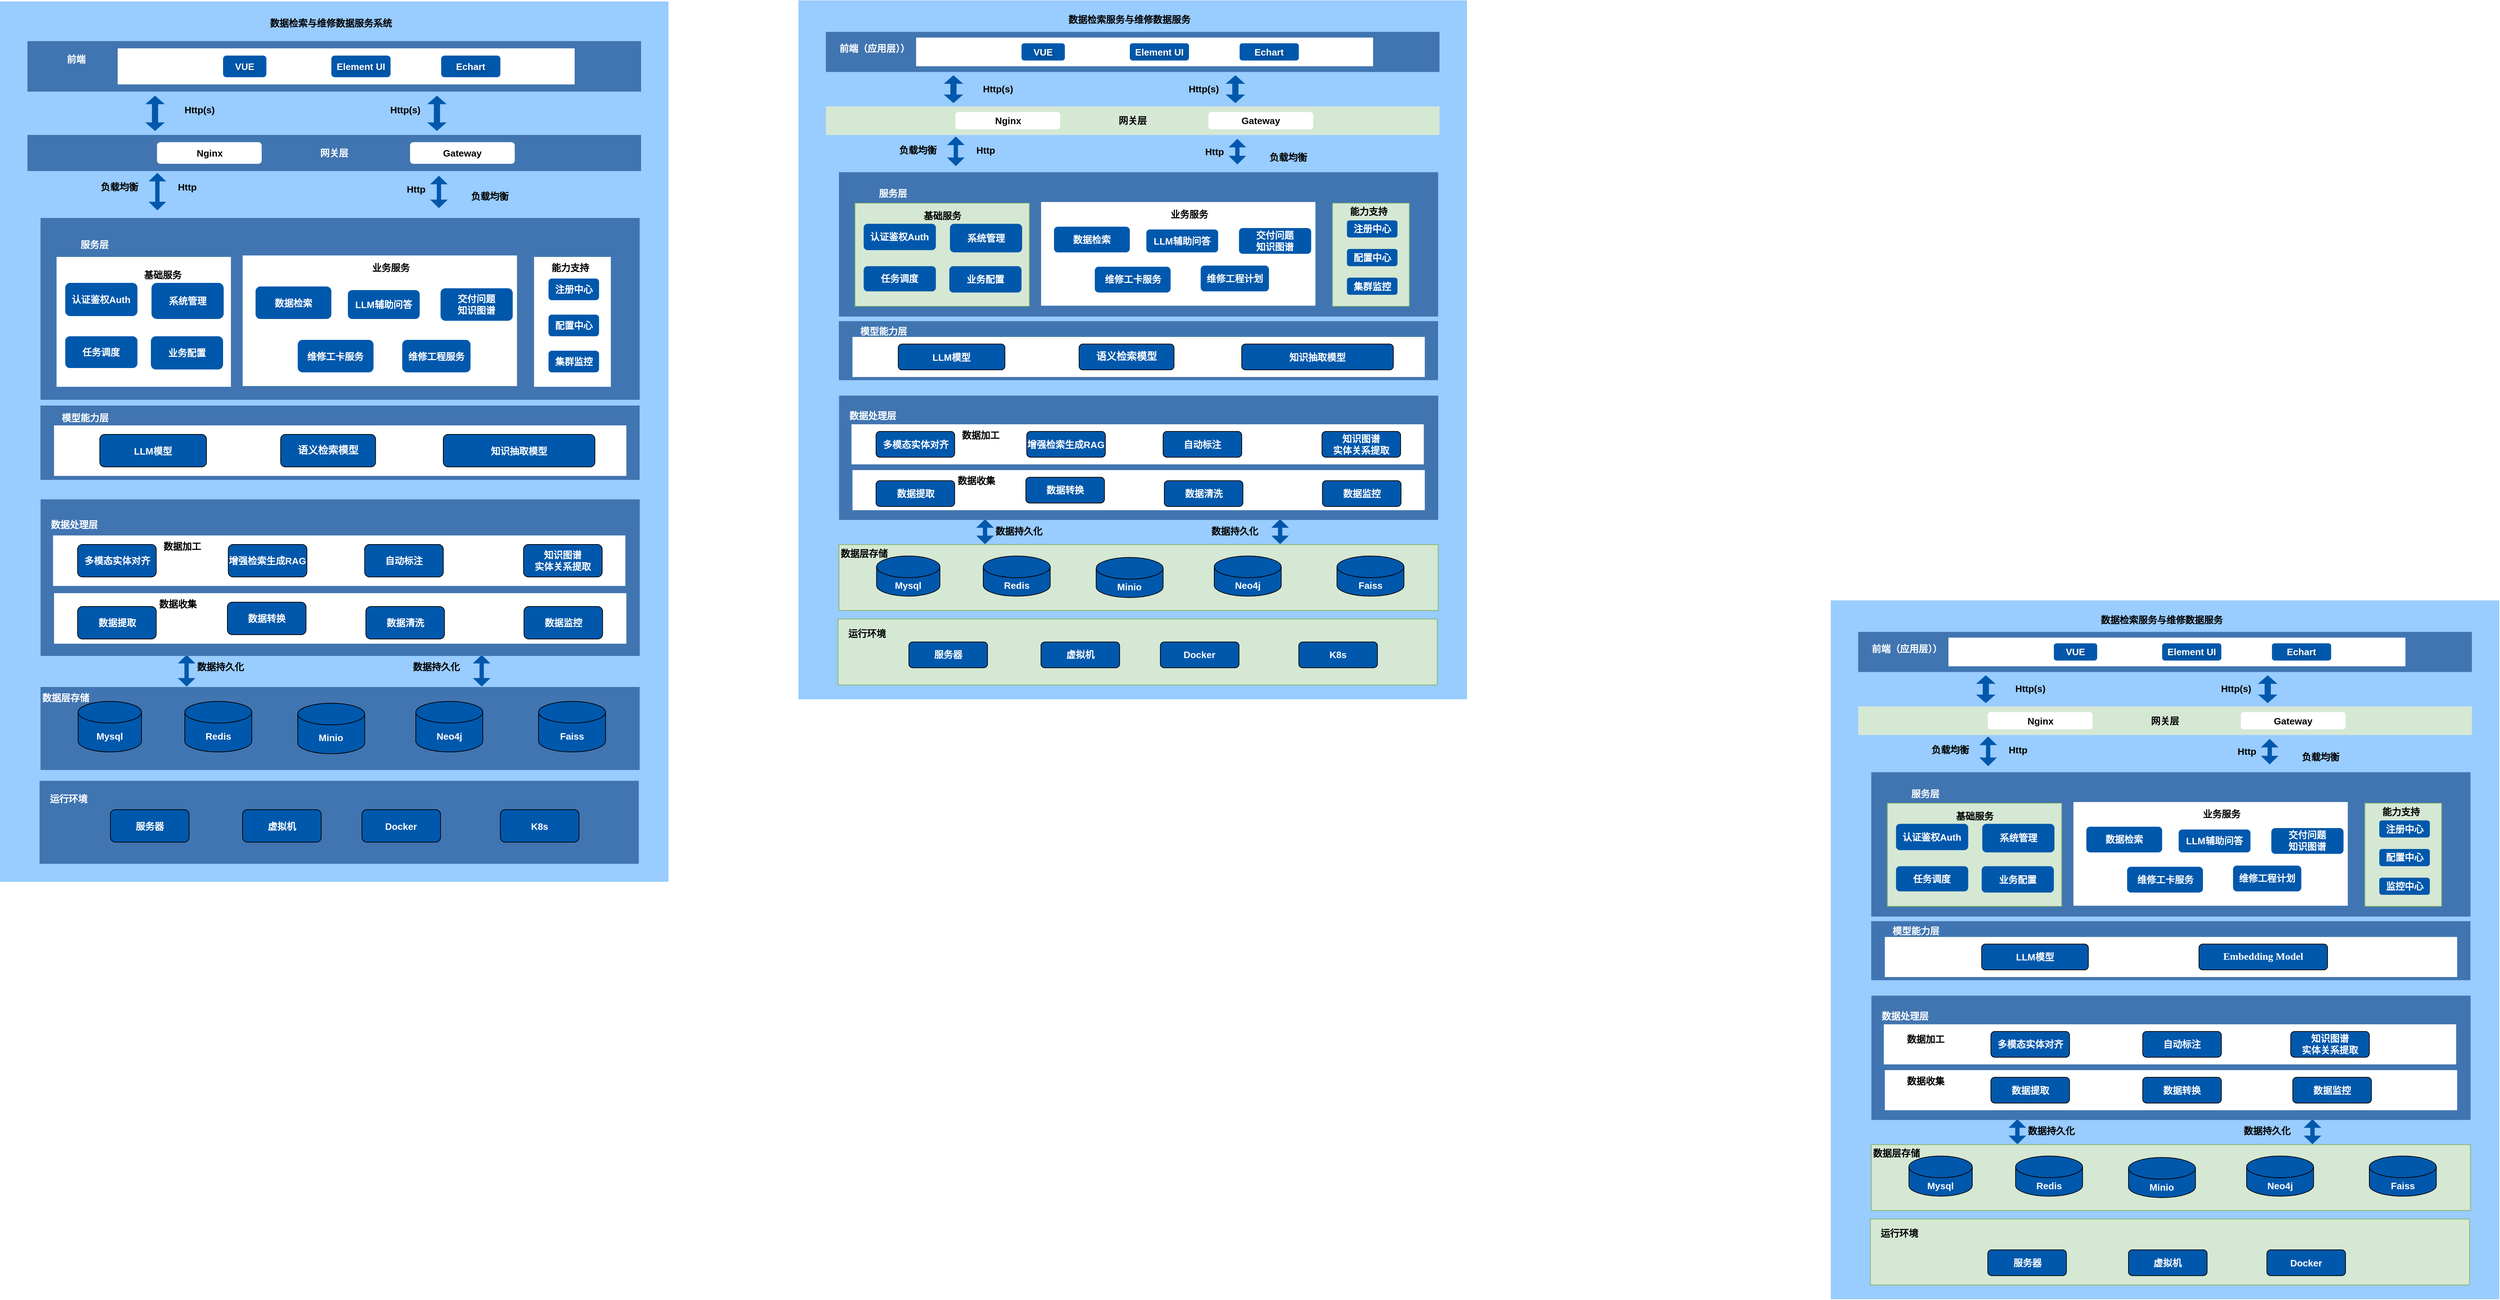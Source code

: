 <mxfile version="27.1.4">
  <diagram name="第 1 页" id="2rpAhfNdgSVbj2Yl61if">
    <mxGraphModel dx="1388" dy="1883" grid="1" gridSize="10" guides="1" tooltips="1" connect="1" arrows="1" fold="1" page="1" pageScale="1" pageWidth="827" pageHeight="1169" math="0" shadow="0">
      <root>
        <mxCell id="0" />
        <mxCell id="1" parent="0" />
        <mxCell id="RlNbZg7kIgTh7L_psRPj-1" value="" style="rounded=0;whiteSpace=wrap;html=1;fillColor=#99CCFF;strokeColor=none;" parent="1" vertex="1">
          <mxGeometry x="44" y="-290" width="926" height="1220" as="geometry" />
        </mxCell>
        <mxCell id="RlNbZg7kIgTh7L_psRPj-2" value="" style="rounded=0;whiteSpace=wrap;html=1;fillColor=#4175B1;strokeColor=none;" parent="1" vertex="1">
          <mxGeometry x="100.12" y="660" width="830" height="115" as="geometry" />
        </mxCell>
        <mxCell id="RlNbZg7kIgTh7L_psRPj-4" value="数据层存储" style="text;html=1;align=center;verticalAlign=middle;whiteSpace=wrap;rounded=0;fontStyle=1;fontSize=13;strokeColor=none;fontColor=#FFFFFF;" parent="1" vertex="1">
          <mxGeometry x="100.24" y="660" width="69.76" height="30" as="geometry" />
        </mxCell>
        <mxCell id="RlNbZg7kIgTh7L_psRPj-5" value="Mysql" style="shape=cylinder3;whiteSpace=wrap;html=1;boundedLbl=1;backgroundOutline=1;size=15;fontStyle=1;fontSize=13;strokeColor=default;fillColor=#0058AC;fontColor=#FFFFFF;" parent="1" vertex="1">
          <mxGeometry x="152.24" y="680" width="87.76" height="70" as="geometry" />
        </mxCell>
        <mxCell id="RlNbZg7kIgTh7L_psRPj-30" value="" style="rounded=0;whiteSpace=wrap;html=1;fillColor=#4175B1;strokeColor=none;" parent="1" vertex="1">
          <mxGeometry x="100.12" y="10" width="830" height="252" as="geometry" />
        </mxCell>
        <mxCell id="RlNbZg7kIgTh7L_psRPj-31" value="" style="rounded=0;whiteSpace=wrap;html=1;fontStyle=1;fontSize=13;fillColor=#FFFFFF;strokeColor=none;" parent="1" vertex="1">
          <mxGeometry x="122.36" y="64" width="241.49" height="180" as="geometry" />
        </mxCell>
        <mxCell id="RlNbZg7kIgTh7L_psRPj-32" value="" style="rounded=0;whiteSpace=wrap;html=1;fontStyle=1;fontSize=13;fillColor=#FFFFFF;strokeColor=none;" parent="1" vertex="1">
          <mxGeometry x="783.8" y="64" width="106.32" height="180" as="geometry" />
        </mxCell>
        <mxCell id="RlNbZg7kIgTh7L_psRPj-33" value="注册中心" style="rounded=1;whiteSpace=wrap;html=1;fontStyle=1;fontSize=13;strokeColor=none;fillColor=#0058AC;fontColor=#FFFFFF;" parent="1" vertex="1">
          <mxGeometry x="803.8" y="94" width="70" height="30" as="geometry" />
        </mxCell>
        <mxCell id="RlNbZg7kIgTh7L_psRPj-34" value="配置中心" style="rounded=1;whiteSpace=wrap;html=1;fontStyle=1;fontSize=13;strokeColor=none;fillColor=#0058AC;fontColor=#FFFFFF;" parent="1" vertex="1">
          <mxGeometry x="803.8" y="144" width="70" height="30" as="geometry" />
        </mxCell>
        <mxCell id="RlNbZg7kIgTh7L_psRPj-35" value="集群监控" style="rounded=1;whiteSpace=wrap;html=1;fontStyle=1;fontSize=13;strokeColor=none;fillColor=#0058AC;fontColor=#FFFFFF;" parent="1" vertex="1">
          <mxGeometry x="803.8" y="194" width="70" height="30" as="geometry" />
        </mxCell>
        <mxCell id="RlNbZg7kIgTh7L_psRPj-36" value="" style="edgeStyle=orthogonalEdgeStyle;rounded=0;orthogonalLoop=1;jettySize=auto;html=1;strokeColor=none;" parent="1" source="RlNbZg7kIgTh7L_psRPj-37" target="RlNbZg7kIgTh7L_psRPj-49" edge="1">
          <mxGeometry relative="1" as="geometry" />
        </mxCell>
        <mxCell id="RlNbZg7kIgTh7L_psRPj-37" value="基础服务" style="text;html=1;align=center;verticalAlign=middle;resizable=0;points=[];autosize=1;strokeColor=none;fillColor=none;fontStyle=1;fontSize=13;" parent="1" vertex="1">
          <mxGeometry x="229.36" y="74" width="80" height="30" as="geometry" />
        </mxCell>
        <mxCell id="RlNbZg7kIgTh7L_psRPj-38" value="认证鉴权Auth" style="rounded=1;whiteSpace=wrap;html=1;fontStyle=1;fontSize=13;strokeColor=none;fillColor=#0058AC;fontColor=#FFFFFF;" parent="1" vertex="1">
          <mxGeometry x="134.36" y="100" width="100" height="46" as="geometry" />
        </mxCell>
        <mxCell id="RlNbZg7kIgTh7L_psRPj-39" value="任务调度" style="rounded=1;whiteSpace=wrap;html=1;fontStyle=1;fontSize=13;strokeColor=none;fillColor=#0058AC;fontColor=#FFFFFF;" parent="1" vertex="1">
          <mxGeometry x="134.36" y="174" width="100" height="44" as="geometry" />
        </mxCell>
        <mxCell id="RlNbZg7kIgTh7L_psRPj-41" value="" style="rounded=0;whiteSpace=wrap;html=1;fontStyle=1;fontSize=13;fillColor=#FFFFFF;strokeColor=none;" parent="1" vertex="1">
          <mxGeometry x="380.12" y="62" width="380" height="181" as="geometry" />
        </mxCell>
        <mxCell id="RlNbZg7kIgTh7L_psRPj-42" value="业务服务" style="text;html=1;align=center;verticalAlign=middle;resizable=0;points=[];autosize=1;strokeColor=none;fillColor=none;fontStyle=1;fontSize=13;" parent="1" vertex="1">
          <mxGeometry x="545.36" y="64" width="80" height="30" as="geometry" />
        </mxCell>
        <mxCell id="RlNbZg7kIgTh7L_psRPj-43" value="交付问题&lt;div&gt;知识图谱&lt;/div&gt;" style="rounded=1;whiteSpace=wrap;html=1;fontStyle=1;fontSize=13;strokeColor=none;fillColor=#0058AC;fontColor=#FFFFFF;" parent="1" vertex="1">
          <mxGeometry x="654.24" y="107.5" width="100" height="45" as="geometry" />
        </mxCell>
        <mxCell id="RlNbZg7kIgTh7L_psRPj-46" value="LLM辅助问答" style="rounded=1;whiteSpace=wrap;html=1;fontStyle=1;fontSize=13;strokeColor=none;fillColor=#0058AC;fontColor=#FFFFFF;" parent="1" vertex="1">
          <mxGeometry x="525.88" y="110" width="99.48" height="40" as="geometry" />
        </mxCell>
        <mxCell id="RlNbZg7kIgTh7L_psRPj-49" value="系统管理" style="rounded=1;whiteSpace=wrap;html=1;fontStyle=1;fontSize=13;strokeColor=none;fillColor=#0058AC;fontColor=#FFFFFF;" parent="1" vertex="1">
          <mxGeometry x="253.85" y="100" width="100" height="50" as="geometry" />
        </mxCell>
        <mxCell id="RlNbZg7kIgTh7L_psRPj-50" value="业务配置" style="rounded=1;whiteSpace=wrap;html=1;fontStyle=1;fontSize=13;strokeColor=none;fillColor=#0058AC;fontColor=#FFFFFF;" parent="1" vertex="1">
          <mxGeometry x="253" y="174" width="100" height="46" as="geometry" />
        </mxCell>
        <mxCell id="RlNbZg7kIgTh7L_psRPj-54" value="能力支持" style="text;html=1;align=center;verticalAlign=middle;whiteSpace=wrap;rounded=0;fontStyle=1;fontSize=13;strokeColor=none;" parent="1" vertex="1">
          <mxGeometry x="803.8" y="64" width="60" height="30" as="geometry" />
        </mxCell>
        <mxCell id="RlNbZg7kIgTh7L_psRPj-55" value="" style="shape=flexArrow;endArrow=classic;startArrow=classic;html=1;rounded=0;width=6;startSize=3.64;endSize=3.64;endWidth=17.388;startWidth=17.388;entryX=0.197;entryY=0.995;entryDx=0;entryDy=0;entryPerimeter=0;fontStyle=1;fontSize=13;strokeColor=none;fillColor=#0058AC;" parent="1" edge="1">
          <mxGeometry width="100" height="100" relative="1" as="geometry">
            <mxPoint x="302.48" y="660" as="sourcePoint" />
            <mxPoint x="302.476" y="615" as="targetPoint" />
          </mxGeometry>
        </mxCell>
        <mxCell id="RlNbZg7kIgTh7L_psRPj-56" value="" style="shape=flexArrow;endArrow=classic;startArrow=classic;html=1;rounded=0;width=6;startSize=3.64;endSize=3.64;endWidth=17.388;startWidth=17.388;entryX=0.197;entryY=0.995;entryDx=0;entryDy=0;entryPerimeter=0;fontStyle=1;fontSize=13;strokeColor=none;fillColor=#0058AC;" parent="1" edge="1">
          <mxGeometry width="100" height="100" relative="1" as="geometry">
            <mxPoint x="711.23" y="660" as="sourcePoint" />
            <mxPoint x="711.226" y="615" as="targetPoint" />
          </mxGeometry>
        </mxCell>
        <mxCell id="RlNbZg7kIgTh7L_psRPj-57" value="数据持久化" style="text;html=1;align=center;verticalAlign=middle;resizable=0;points=[];autosize=1;strokeColor=none;fillColor=none;fontStyle=1;fontSize=13;" parent="1" vertex="1">
          <mxGeometry x="304.48" y="617" width="90" height="30" as="geometry" />
        </mxCell>
        <mxCell id="RlNbZg7kIgTh7L_psRPj-58" value="数据持久化" style="text;html=1;align=center;verticalAlign=middle;resizable=0;points=[];autosize=1;strokeColor=none;fillColor=none;fontStyle=1;fontSize=13;" parent="1" vertex="1">
          <mxGeometry x="603.48" y="617" width="90" height="30" as="geometry" />
        </mxCell>
        <mxCell id="RlNbZg7kIgTh7L_psRPj-59" value="服务层" style="text;html=1;align=center;verticalAlign=middle;whiteSpace=wrap;rounded=0;fontStyle=1;fontSize=13;strokeColor=none;fontColor=#FFFFFF;" parent="1" vertex="1">
          <mxGeometry x="145.12" y="32" width="60" height="30" as="geometry" />
        </mxCell>
        <mxCell id="RlNbZg7kIgTh7L_psRPj-61" value="Redis" style="shape=cylinder3;whiteSpace=wrap;html=1;boundedLbl=1;backgroundOutline=1;size=15;fontStyle=1;fontSize=13;strokeColor=default;fillColor=#0058AC;fontColor=#FFFFFF;" parent="1" vertex="1">
          <mxGeometry x="300" y="680" width="92.76" height="70" as="geometry" />
        </mxCell>
        <mxCell id="RlNbZg7kIgTh7L_psRPj-63" value="Minio" style="shape=cylinder3;whiteSpace=wrap;html=1;boundedLbl=1;backgroundOutline=1;size=15;fontStyle=1;fontSize=13;strokeColor=default;fillColor=#0058AC;fontColor=#FFFFFF;" parent="1" vertex="1">
          <mxGeometry x="456.4" y="682.5" width="92.76" height="70" as="geometry" />
        </mxCell>
        <mxCell id="RlNbZg7kIgTh7L_psRPj-64" value="Neo4j" style="shape=cylinder3;whiteSpace=wrap;html=1;boundedLbl=1;backgroundOutline=1;size=15;fontStyle=1;fontSize=13;strokeColor=default;fillColor=#0058AC;fontColor=#FFFFFF;" parent="1" vertex="1">
          <mxGeometry x="620" y="680" width="92.76" height="70" as="geometry" />
        </mxCell>
        <mxCell id="RlNbZg7kIgTh7L_psRPj-65" value="Faiss" style="shape=cylinder3;whiteSpace=wrap;html=1;boundedLbl=1;backgroundOutline=1;size=15;fontStyle=1;fontSize=13;strokeColor=default;fillColor=#0058AC;fontColor=#FFFFFF;" parent="1" vertex="1">
          <mxGeometry x="790" y="680" width="92.76" height="70" as="geometry" />
        </mxCell>
        <mxCell id="RlNbZg7kIgTh7L_psRPj-66" value="" style="rounded=0;whiteSpace=wrap;html=1;fillColor=#4175B1;strokeColor=none;" parent="1" vertex="1">
          <mxGeometry x="100.24" y="400" width="830" height="217" as="geometry" />
        </mxCell>
        <mxCell id="RlNbZg7kIgTh7L_psRPj-67" value="数据处理层" style="text;html=1;align=center;verticalAlign=middle;whiteSpace=wrap;rounded=0;fontStyle=1;fontSize=13;strokeColor=none;fontColor=#FFFFFF;" parent="1" vertex="1">
          <mxGeometry x="112.24" y="420" width="69.76" height="30" as="geometry" />
        </mxCell>
        <mxCell id="RlNbZg7kIgTh7L_psRPj-68" value="" style="rounded=0;whiteSpace=wrap;html=1;fontStyle=1;fontSize=13;fillColor=#FFFFFF;strokeColor=none;" parent="1" vertex="1">
          <mxGeometry x="118.86" y="530" width="792.76" height="70" as="geometry" />
        </mxCell>
        <mxCell id="RlNbZg7kIgTh7L_psRPj-69" value="数据提取" style="rounded=1;whiteSpace=wrap;html=1;fontStyle=1;fontSize=13;strokeColor=default;fillColor=#0058AC;fontColor=#FFFFFF;" parent="1" vertex="1">
          <mxGeometry x="151.52" y="548.5" width="108.88" height="45" as="geometry" />
        </mxCell>
        <mxCell id="RlNbZg7kIgTh7L_psRPj-70" value="数据转换" style="rounded=1;whiteSpace=wrap;html=1;fontStyle=1;fontSize=13;strokeColor=default;fillColor=#0058AC;fontColor=#FFFFFF;" parent="1" vertex="1">
          <mxGeometry x="359" y="542.5" width="108.88" height="45" as="geometry" />
        </mxCell>
        <mxCell id="RlNbZg7kIgTh7L_psRPj-71" value="数据清洗" style="rounded=1;whiteSpace=wrap;html=1;fontStyle=1;fontSize=13;strokeColor=default;fillColor=#0058AC;fontColor=#FFFFFF;" parent="1" vertex="1">
          <mxGeometry x="550.81" y="548.5" width="108.88" height="45" as="geometry" />
        </mxCell>
        <mxCell id="RlNbZg7kIgTh7L_psRPj-74" value="数据监控" style="rounded=1;whiteSpace=wrap;html=1;fontStyle=1;fontSize=13;strokeColor=default;fillColor=#0058AC;fontColor=#FFFFFF;" parent="1" vertex="1">
          <mxGeometry x="769.84" y="548.5" width="108.88" height="45" as="geometry" />
        </mxCell>
        <mxCell id="RlNbZg7kIgTh7L_psRPj-78" value="" style="rounded=0;whiteSpace=wrap;html=1;fontStyle=1;fontSize=13;fillColor=#FFFFFF;strokeColor=none;" parent="1" vertex="1">
          <mxGeometry x="117.48" y="450" width="792.76" height="70" as="geometry" />
        </mxCell>
        <mxCell id="RlNbZg7kIgTh7L_psRPj-79" value="多模态实体对齐" style="rounded=1;whiteSpace=wrap;html=1;fontStyle=1;fontSize=13;strokeColor=default;fillColor=#0058AC;fontColor=#FFFFFF;" parent="1" vertex="1">
          <mxGeometry x="151.52" y="462.5" width="108.88" height="45" as="geometry" />
        </mxCell>
        <mxCell id="RlNbZg7kIgTh7L_psRPj-80" value="增强检索生成RAG" style="rounded=1;whiteSpace=wrap;html=1;fontStyle=1;fontSize=13;strokeColor=default;fillColor=#0058AC;fontColor=#FFFFFF;" parent="1" vertex="1">
          <mxGeometry x="360.24" y="462.5" width="108.88" height="45" as="geometry" />
        </mxCell>
        <mxCell id="RlNbZg7kIgTh7L_psRPj-81" value="自动标注" style="rounded=1;whiteSpace=wrap;html=1;fontStyle=1;fontSize=13;strokeColor=default;fillColor=#0058AC;fontColor=#FFFFFF;" parent="1" vertex="1">
          <mxGeometry x="549.16" y="462.5" width="108.88" height="45" as="geometry" />
        </mxCell>
        <mxCell id="RlNbZg7kIgTh7L_psRPj-82" value="知识图谱&lt;div&gt;实体关系提取&lt;/div&gt;" style="rounded=1;whiteSpace=wrap;html=1;fontStyle=1;fontSize=13;strokeColor=default;fillColor=#0058AC;fontColor=#FFFFFF;" parent="1" vertex="1">
          <mxGeometry x="769.24" y="462.5" width="108.88" height="45" as="geometry" />
        </mxCell>
        <mxCell id="RlNbZg7kIgTh7L_psRPj-84" value="数据收集" style="text;html=1;align=center;verticalAlign=middle;resizable=0;points=[];autosize=1;strokeColor=none;fillColor=none;fontStyle=1;fontSize=13;" parent="1" vertex="1">
          <mxGeometry x="250" y="530" width="80" height="30" as="geometry" />
        </mxCell>
        <mxCell id="RlNbZg7kIgTh7L_psRPj-85" value="数据加工" style="text;html=1;align=center;verticalAlign=middle;resizable=0;points=[];autosize=1;strokeColor=none;fillColor=none;fontStyle=1;fontSize=13;" parent="1" vertex="1">
          <mxGeometry x="255.63" y="450" width="80" height="30" as="geometry" />
        </mxCell>
        <mxCell id="RlNbZg7kIgTh7L_psRPj-87" value="数据检索" style="rounded=1;whiteSpace=wrap;html=1;fontStyle=1;fontSize=13;strokeColor=none;fillColor=#0058AC;fontColor=#FFFFFF;" parent="1" vertex="1">
          <mxGeometry x="398" y="105" width="105" height="45" as="geometry" />
        </mxCell>
        <mxCell id="RlNbZg7kIgTh7L_psRPj-88" value="维修工卡服务" style="rounded=1;whiteSpace=wrap;html=1;fontStyle=1;fontSize=13;strokeColor=none;fillColor=#0058AC;fontColor=#FFFFFF;" parent="1" vertex="1">
          <mxGeometry x="456.4" y="179" width="105" height="45" as="geometry" />
        </mxCell>
        <mxCell id="RlNbZg7kIgTh7L_psRPj-89" value="维修工程服务" style="rounded=1;whiteSpace=wrap;html=1;fontStyle=1;fontSize=13;strokeColor=none;fillColor=#0058AC;fontColor=#FFFFFF;" parent="1" vertex="1">
          <mxGeometry x="601.18" y="179" width="94.6" height="45" as="geometry" />
        </mxCell>
        <mxCell id="RlNbZg7kIgTh7L_psRPj-90" value="" style="rounded=0;whiteSpace=wrap;html=1;fillColor=#4175B1;strokeColor=none;" parent="1" vertex="1">
          <mxGeometry x="100" y="270" width="830" height="103" as="geometry" />
        </mxCell>
        <mxCell id="RlNbZg7kIgTh7L_psRPj-91" value="模型能力层" style="text;html=1;align=center;verticalAlign=middle;whiteSpace=wrap;rounded=0;fontStyle=1;fontSize=13;strokeColor=none;fontColor=#FFFFFF;" parent="1" vertex="1">
          <mxGeometry x="127" y="272" width="70" height="30" as="geometry" />
        </mxCell>
        <mxCell id="RlNbZg7kIgTh7L_psRPj-95" value="&lt;font color=&quot;#ffffff&quot;&gt;网关层&lt;/font&gt;" style="rounded=0;whiteSpace=wrap;html=1;fontStyle=1;fontSize=13;fillColor=#4175B1;strokeColor=none;" parent="1" vertex="1">
          <mxGeometry x="82" y="-105" width="850" height="50" as="geometry" />
        </mxCell>
        <mxCell id="RlNbZg7kIgTh7L_psRPj-96" value="" style="rounded=0;whiteSpace=wrap;html=1;fillColor=#4175B1;fontStyle=1;fontSize=13;strokeColor=none;" parent="1" vertex="1">
          <mxGeometry x="82" y="-235" width="850" height="70" as="geometry" />
        </mxCell>
        <mxCell id="RlNbZg7kIgTh7L_psRPj-97" value="前端" style="text;html=1;align=center;verticalAlign=middle;resizable=0;points=[];autosize=1;strokeColor=none;fillColor=none;fontColor=#FFFFFF;fontStyle=1;fontSize=13;" parent="1" vertex="1">
          <mxGeometry x="124.25" y="-225" width="50" height="30" as="geometry" />
        </mxCell>
        <mxCell id="RlNbZg7kIgTh7L_psRPj-98" value="" style="rounded=0;whiteSpace=wrap;html=1;fillColor=#FFFFFF;fontStyle=1;fontSize=13;strokeColor=none;" parent="1" vertex="1">
          <mxGeometry x="207" y="-225" width="633" height="50" as="geometry" />
        </mxCell>
        <mxCell id="RlNbZg7kIgTh7L_psRPj-99" value="web" style="text;html=1;align=center;verticalAlign=middle;whiteSpace=wrap;rounded=0;fontStyle=1;fontSize=13;fontColor=#FFFFFF;strokeColor=none;" parent="1" vertex="1">
          <mxGeometry x="202" y="-225" width="60" height="30" as="geometry" />
        </mxCell>
        <mxCell id="RlNbZg7kIgTh7L_psRPj-101" value="VUE" style="rounded=1;whiteSpace=wrap;html=1;fontStyle=1;fontSize=13;strokeColor=none;fillColor=#0058AC;textShadow=1;fontColor=#FFFFFF;" parent="1" vertex="1">
          <mxGeometry x="353" y="-215" width="60" height="30" as="geometry" />
        </mxCell>
        <mxCell id="RlNbZg7kIgTh7L_psRPj-102" value="Element UI" style="rounded=1;whiteSpace=wrap;html=1;fontStyle=1;fontSize=13;strokeColor=none;fillColor=#0058AC;textShadow=1;fontColor=#FFFFFF;" parent="1" vertex="1">
          <mxGeometry x="503" y="-215" width="82" height="30" as="geometry" />
        </mxCell>
        <mxCell id="RlNbZg7kIgTh7L_psRPj-104" value="" style="shape=flexArrow;endArrow=classic;startArrow=classic;html=1;rounded=0;width=8.571;startSize=3.64;endSize=3.64;endWidth=17.388;startWidth=17.388;fontStyle=1;fontSize=13;strokeColor=none;fillColor=#0058AC;" parent="1" edge="1">
          <mxGeometry width="100" height="100" relative="1" as="geometry">
            <mxPoint x="258.75" y="-110" as="sourcePoint" />
            <mxPoint x="258.75" y="-160" as="targetPoint" />
          </mxGeometry>
        </mxCell>
        <mxCell id="RlNbZg7kIgTh7L_psRPj-105" value="" style="shape=flexArrow;endArrow=classic;startArrow=classic;html=1;rounded=0;width=8.571;startSize=3.64;endSize=3.64;endWidth=17.388;startWidth=17.388;fontStyle=1;fontSize=13;strokeColor=none;fillColor=#0058AC;" parent="1" edge="1">
          <mxGeometry width="100" height="100" relative="1" as="geometry">
            <mxPoint x="649.25" y="-110" as="sourcePoint" />
            <mxPoint x="649.25" y="-160" as="targetPoint" />
          </mxGeometry>
        </mxCell>
        <mxCell id="RlNbZg7kIgTh7L_psRPj-106" value="Http(s)" style="text;html=1;align=center;verticalAlign=middle;resizable=0;points=[];autosize=1;strokeColor=none;fillColor=none;fontStyle=1;fontSize=13;" parent="1" vertex="1">
          <mxGeometry x="290.25" y="-155" width="60" height="30" as="geometry" />
        </mxCell>
        <mxCell id="RlNbZg7kIgTh7L_psRPj-107" value="Http(s)" style="text;html=1;align=center;verticalAlign=middle;resizable=0;points=[];autosize=1;strokeColor=none;fillColor=none;fontStyle=1;fontSize=13;" parent="1" vertex="1">
          <mxGeometry x="575.25" y="-155" width="60" height="30" as="geometry" />
        </mxCell>
        <mxCell id="RlNbZg7kIgTh7L_psRPj-108" value="" style="shape=flexArrow;endArrow=classic;startArrow=classic;html=1;rounded=0;width=6;startSize=3.64;endSize=3.64;endWidth=17.388;startWidth=17.388;entryX=0.197;entryY=0.995;entryDx=0;entryDy=0;entryPerimeter=0;fontStyle=1;fontSize=13;strokeColor=none;fillColor=#0058AC;" parent="1" edge="1">
          <mxGeometry width="100" height="100" relative="1" as="geometry">
            <mxPoint x="262" as="sourcePoint" />
            <mxPoint x="261.996" y="-53.0" as="targetPoint" />
          </mxGeometry>
        </mxCell>
        <mxCell id="RlNbZg7kIgTh7L_psRPj-109" value="" style="shape=flexArrow;endArrow=classic;startArrow=classic;html=1;rounded=0;width=6;startSize=3.64;endSize=3.64;endWidth=17.388;startWidth=17.388;exitX=0.578;exitY=-0.011;exitDx=0;exitDy=0;exitPerimeter=0;entryX=0.217;entryY=1.055;entryDx=0;entryDy=0;entryPerimeter=0;fontStyle=1;fontSize=13;strokeColor=none;fillColor=#0058AC;" parent="1" edge="1">
          <mxGeometry width="100" height="100" relative="1" as="geometry">
            <mxPoint x="652" y="-3" as="sourcePoint" />
            <mxPoint x="652" y="-49" as="targetPoint" />
          </mxGeometry>
        </mxCell>
        <mxCell id="RlNbZg7kIgTh7L_psRPj-110" value="Http" style="text;html=1;align=center;verticalAlign=middle;resizable=0;points=[];autosize=1;strokeColor=none;fillColor=none;fontStyle=1;fontSize=13;" parent="1" vertex="1">
          <mxGeometry x="278" y="-48" width="50" height="30" as="geometry" />
        </mxCell>
        <mxCell id="RlNbZg7kIgTh7L_psRPj-111" value="Http" style="text;html=1;align=center;verticalAlign=middle;resizable=0;points=[];autosize=1;strokeColor=none;fillColor=none;fontStyle=1;fontSize=13;" parent="1" vertex="1">
          <mxGeometry x="594.76" y="-45" width="50" height="30" as="geometry" />
        </mxCell>
        <mxCell id="RlNbZg7kIgTh7L_psRPj-112" value="负载均衡" style="text;html=1;align=center;verticalAlign=middle;resizable=0;points=[];autosize=1;strokeColor=none;fillColor=none;fontStyle=1;fontSize=13;" parent="1" vertex="1">
          <mxGeometry x="169.25" y="-48" width="80" height="30" as="geometry" />
        </mxCell>
        <mxCell id="RlNbZg7kIgTh7L_psRPj-113" value="负载均衡" style="text;html=1;align=center;verticalAlign=middle;resizable=0;points=[];autosize=1;strokeColor=none;fillColor=none;fontStyle=1;fontSize=13;" parent="1" vertex="1">
          <mxGeometry x="682" y="-35" width="80" height="30" as="geometry" />
        </mxCell>
        <mxCell id="RlNbZg7kIgTh7L_psRPj-114" value="数据检索与维修数据服务系统" style="text;html=1;align=center;verticalAlign=middle;resizable=0;points=[];autosize=1;strokeColor=none;fillColor=none;fontStyle=1;fontFamily=Garamond;fontSize=13;" parent="1" vertex="1">
          <mxGeometry x="407" y="-275" width="190" height="30" as="geometry" />
        </mxCell>
        <mxCell id="RlNbZg7kIgTh7L_psRPj-115" value="Nginx" style="rounded=1;whiteSpace=wrap;html=1;fontStyle=1;fontSize=13;strokeColor=none;" parent="1" vertex="1">
          <mxGeometry x="261.5" y="-95" width="145" height="30" as="geometry" />
        </mxCell>
        <mxCell id="RlNbZg7kIgTh7L_psRPj-116" value="Gateway" style="rounded=1;whiteSpace=wrap;html=1;fontStyle=1;fontSize=13;strokeColor=none;" parent="1" vertex="1">
          <mxGeometry x="612" y="-95" width="145" height="30" as="geometry" />
        </mxCell>
        <mxCell id="RlNbZg7kIgTh7L_psRPj-117" value="Echart" style="rounded=1;whiteSpace=wrap;html=1;fontStyle=1;fontSize=13;strokeColor=none;fillColor=#0058AC;textShadow=1;fontColor=#FFFFFF;" parent="1" vertex="1">
          <mxGeometry x="655.12" y="-215" width="82" height="30" as="geometry" />
        </mxCell>
        <mxCell id="RlNbZg7kIgTh7L_psRPj-120" value="" style="rounded=0;whiteSpace=wrap;html=1;fontStyle=1;fontSize=13;fillColor=#FFFFFF;strokeColor=none;" parent="1" vertex="1">
          <mxGeometry x="118.86" y="297.5" width="792.76" height="70" as="geometry" />
        </mxCell>
        <mxCell id="RlNbZg7kIgTh7L_psRPj-92" value="LLM模型" style="rounded=1;whiteSpace=wrap;html=1;fontStyle=1;fontSize=13;strokeColor=default;fillColor=#0058AC;fontColor=#FFFFFF;" parent="1" vertex="1">
          <mxGeometry x="182.24" y="310" width="147.76" height="45" as="geometry" />
        </mxCell>
        <mxCell id="RlNbZg7kIgTh7L_psRPj-93" value="&lt;span style=&quot;font-size:10.5pt;font-family:宋体;&lt;br/&gt;mso-bidi-font-family:宋体;mso-font-kerning:1.0pt;mso-ansi-language:EN-US;&lt;br/&gt;mso-fareast-language:ZH-CN;mso-bidi-language:AR-SA&quot;&gt;语义检索模型&lt;/span&gt;" style="rounded=1;whiteSpace=wrap;html=1;fontStyle=1;fontSize=13;strokeColor=default;fillColor=#0058AC;fontColor=#FFFFFF;" parent="1" vertex="1">
          <mxGeometry x="432.77" y="310" width="131.49" height="45" as="geometry" />
        </mxCell>
        <mxCell id="RlNbZg7kIgTh7L_psRPj-94" value="&lt;p style=&quot;margin-left:0cm;text-align:left;&lt;br/&gt;text-indent:21.0pt;mso-char-indent-count:2.0;mso-pagination:widow-orphan;&lt;br/&gt;mso-list:l0 level1 lfo1;vertical-align:middle&quot; align=&quot;left&quot; class=&quot;MsoNormal&quot;&gt;&lt;span style=&quot;mso-bidi-font-size:10.5pt;font-family:宋体;mso-bidi-font-family:宋体&quot;&gt;知识抽取模型&lt;/span&gt;&lt;/p&gt;" style="rounded=1;whiteSpace=wrap;html=1;fontStyle=1;fontSize=13;strokeColor=default;fillColor=#0058AC;fontColor=#FFFFFF;" parent="1" vertex="1">
          <mxGeometry x="658.04" y="310" width="210" height="45" as="geometry" />
        </mxCell>
        <mxCell id="QDJ97ndLpEltWWwgV457-1" value="" style="rounded=0;whiteSpace=wrap;html=1;fillColor=#4175B1;strokeColor=none;" parent="1" vertex="1">
          <mxGeometry x="98.86" y="790" width="830" height="115" as="geometry" />
        </mxCell>
        <mxCell id="QDJ97ndLpEltWWwgV457-2" value="运行环境" style="text;html=1;align=center;verticalAlign=middle;whiteSpace=wrap;rounded=0;fontStyle=1;fontSize=13;strokeColor=none;fontColor=#FFFFFF;" parent="1" vertex="1">
          <mxGeometry x="104.49" y="800" width="69.76" height="30" as="geometry" />
        </mxCell>
        <mxCell id="QDJ97ndLpEltWWwgV457-3" value="服务器" style="rounded=1;whiteSpace=wrap;html=1;fontStyle=1;fontSize=13;strokeColor=default;fillColor=#0058AC;fontColor=#FFFFFF;" parent="1" vertex="1">
          <mxGeometry x="197" y="830" width="108.88" height="45" as="geometry" />
        </mxCell>
        <mxCell id="QDJ97ndLpEltWWwgV457-4" value="虚拟机" style="rounded=1;whiteSpace=wrap;html=1;fontStyle=1;fontSize=13;strokeColor=default;fillColor=#0058AC;fontColor=#FFFFFF;" parent="1" vertex="1">
          <mxGeometry x="380" y="830" width="108.88" height="45" as="geometry" />
        </mxCell>
        <mxCell id="QDJ97ndLpEltWWwgV457-5" value="Docker" style="rounded=1;whiteSpace=wrap;html=1;fontStyle=1;fontSize=13;strokeColor=default;fillColor=#0058AC;fontColor=#FFFFFF;" parent="1" vertex="1">
          <mxGeometry x="545.36" y="830" width="108.88" height="45" as="geometry" />
        </mxCell>
        <mxCell id="QDJ97ndLpEltWWwgV457-6" value="K8s" style="rounded=1;whiteSpace=wrap;html=1;fontStyle=1;fontSize=13;strokeColor=default;fillColor=#0058AC;fontColor=#FFFFFF;" parent="1" vertex="1">
          <mxGeometry x="737.12" y="830" width="108.88" height="45" as="geometry" />
        </mxCell>
        <mxCell id="qE-unWICkFzCaJ2JARI1-81" value="" style="group" parent="1" vertex="1" connectable="0">
          <mxGeometry x="1150" y="-291.5" width="926" height="968.5" as="geometry" />
        </mxCell>
        <mxCell id="qE-unWICkFzCaJ2JARI1-1" value="" style="rounded=0;whiteSpace=wrap;html=1;fillColor=#99CCFF;strokeColor=none;" parent="qE-unWICkFzCaJ2JARI1-81" vertex="1">
          <mxGeometry width="926" height="968.5" as="geometry" />
        </mxCell>
        <mxCell id="qE-unWICkFzCaJ2JARI1-2" value="" style="rounded=0;whiteSpace=wrap;html=1;fillColor=#d5e8d4;strokeColor=#82b366;" parent="qE-unWICkFzCaJ2JARI1-81" vertex="1">
          <mxGeometry x="56.12" y="754.16" width="830" height="91.293" as="geometry" />
        </mxCell>
        <mxCell id="qE-unWICkFzCaJ2JARI1-3" value="数据层存储" style="text;html=1;align=center;verticalAlign=middle;whiteSpace=wrap;rounded=0;fontStyle=1;fontSize=13;strokeColor=none;fontColor=#000000;" parent="qE-unWICkFzCaJ2JARI1-81" vertex="1">
          <mxGeometry x="56.24" y="754.16" width="69.76" height="23.816" as="geometry" />
        </mxCell>
        <mxCell id="qE-unWICkFzCaJ2JARI1-4" value="Mysql" style="shape=cylinder3;whiteSpace=wrap;html=1;boundedLbl=1;backgroundOutline=1;size=15;fontStyle=1;fontSize=13;strokeColor=default;fillColor=#0058AC;fontColor=#FFFFFF;" parent="qE-unWICkFzCaJ2JARI1-81" vertex="1">
          <mxGeometry x="108.24" y="770.037" width="87.76" height="55.57" as="geometry" />
        </mxCell>
        <mxCell id="qE-unWICkFzCaJ2JARI1-5" value="" style="rounded=0;whiteSpace=wrap;html=1;fillColor=#4175B1;strokeColor=none;" parent="qE-unWICkFzCaJ2JARI1-81" vertex="1">
          <mxGeometry x="56.12" y="238.156" width="830" height="200.051" as="geometry" />
        </mxCell>
        <mxCell id="qE-unWICkFzCaJ2JARI1-6" value="" style="rounded=0;whiteSpace=wrap;html=1;fontStyle=1;fontSize=13;fillColor=#d5e8d4;strokeColor=#82b366;" parent="qE-unWICkFzCaJ2JARI1-81" vertex="1">
          <mxGeometry x="78.36" y="281.024" width="241.49" height="142.893" as="geometry" />
        </mxCell>
        <mxCell id="qE-unWICkFzCaJ2JARI1-7" value="" style="rounded=0;whiteSpace=wrap;html=1;fontStyle=1;fontSize=13;fillColor=#d5e8d4;strokeColor=#82b366;" parent="qE-unWICkFzCaJ2JARI1-81" vertex="1">
          <mxGeometry x="739.8" y="281.024" width="106.32" height="142.893" as="geometry" />
        </mxCell>
        <mxCell id="qE-unWICkFzCaJ2JARI1-8" value="注册中心" style="rounded=1;whiteSpace=wrap;html=1;fontStyle=1;fontSize=13;strokeColor=none;fillColor=#0058AC;fontColor=#FFFFFF;" parent="qE-unWICkFzCaJ2JARI1-81" vertex="1">
          <mxGeometry x="759.8" y="304.839" width="70" height="23.816" as="geometry" />
        </mxCell>
        <mxCell id="qE-unWICkFzCaJ2JARI1-9" value="配置中心" style="rounded=1;whiteSpace=wrap;html=1;fontStyle=1;fontSize=13;strokeColor=none;fillColor=#0058AC;fontColor=#FFFFFF;" parent="qE-unWICkFzCaJ2JARI1-81" vertex="1">
          <mxGeometry x="759.8" y="344.532" width="70" height="23.816" as="geometry" />
        </mxCell>
        <mxCell id="qE-unWICkFzCaJ2JARI1-10" value="集群监控" style="rounded=1;whiteSpace=wrap;html=1;fontStyle=1;fontSize=13;strokeColor=none;fillColor=#0058AC;fontColor=#FFFFFF;" parent="qE-unWICkFzCaJ2JARI1-81" vertex="1">
          <mxGeometry x="759.8" y="384.225" width="70" height="23.816" as="geometry" />
        </mxCell>
        <mxCell id="qE-unWICkFzCaJ2JARI1-11" value="" style="edgeStyle=orthogonalEdgeStyle;rounded=0;orthogonalLoop=1;jettySize=auto;html=1;strokeColor=none;" parent="qE-unWICkFzCaJ2JARI1-81" source="qE-unWICkFzCaJ2JARI1-12" target="qE-unWICkFzCaJ2JARI1-19" edge="1">
          <mxGeometry relative="1" as="geometry" />
        </mxCell>
        <mxCell id="qE-unWICkFzCaJ2JARI1-12" value="基础服务" style="text;html=1;align=center;verticalAlign=middle;resizable=0;points=[];autosize=1;strokeColor=none;fillColor=none;fontStyle=1;fontSize=13;" parent="qE-unWICkFzCaJ2JARI1-81" vertex="1">
          <mxGeometry x="159.11" y="283.565" width="80" height="30" as="geometry" />
        </mxCell>
        <mxCell id="qE-unWICkFzCaJ2JARI1-13" value="认证鉴权Auth" style="rounded=1;whiteSpace=wrap;html=1;fontStyle=1;fontSize=13;strokeColor=none;fillColor=#0058AC;fontColor=#FFFFFF;" parent="qE-unWICkFzCaJ2JARI1-81" vertex="1">
          <mxGeometry x="90.36" y="309.602" width="100" height="36.517" as="geometry" />
        </mxCell>
        <mxCell id="qE-unWICkFzCaJ2JARI1-14" value="任务调度" style="rounded=1;whiteSpace=wrap;html=1;fontStyle=1;fontSize=13;strokeColor=none;fillColor=#0058AC;fontColor=#FFFFFF;" parent="qE-unWICkFzCaJ2JARI1-81" vertex="1">
          <mxGeometry x="90.36" y="368.348" width="100" height="34.93" as="geometry" />
        </mxCell>
        <mxCell id="qE-unWICkFzCaJ2JARI1-15" value="" style="rounded=0;whiteSpace=wrap;html=1;fontStyle=1;fontSize=13;fillColor=#FFFFFF;strokeColor=none;" parent="qE-unWICkFzCaJ2JARI1-81" vertex="1">
          <mxGeometry x="336.12" y="279.436" width="380" height="143.687" as="geometry" />
        </mxCell>
        <mxCell id="qE-unWICkFzCaJ2JARI1-16" value="业务服务" style="text;html=1;align=center;verticalAlign=middle;resizable=0;points=[];autosize=1;strokeColor=none;fillColor=none;fontStyle=1;fontSize=13;" parent="qE-unWICkFzCaJ2JARI1-81" vertex="1">
          <mxGeometry x="501.36" y="281.024" width="80" height="30" as="geometry" />
        </mxCell>
        <mxCell id="qE-unWICkFzCaJ2JARI1-17" value="交付问题&lt;div&gt;知识图谱&lt;/div&gt;" style="rounded=1;whiteSpace=wrap;html=1;fontStyle=1;fontSize=13;strokeColor=none;fillColor=#0058AC;fontColor=#FFFFFF;" parent="qE-unWICkFzCaJ2JARI1-81" vertex="1">
          <mxGeometry x="610.24" y="315.556" width="100" height="35.723" as="geometry" />
        </mxCell>
        <mxCell id="qE-unWICkFzCaJ2JARI1-18" value="LLM辅助问答" style="rounded=1;whiteSpace=wrap;html=1;fontStyle=1;fontSize=13;strokeColor=none;fillColor=#0058AC;fontColor=#FFFFFF;" parent="qE-unWICkFzCaJ2JARI1-81" vertex="1">
          <mxGeometry x="481.88" y="317.541" width="99.48" height="31.754" as="geometry" />
        </mxCell>
        <mxCell id="qE-unWICkFzCaJ2JARI1-19" value="系统管理" style="rounded=1;whiteSpace=wrap;html=1;fontStyle=1;fontSize=13;strokeColor=none;fillColor=#0058AC;fontColor=#FFFFFF;" parent="qE-unWICkFzCaJ2JARI1-81" vertex="1">
          <mxGeometry x="209.85" y="309.602" width="100" height="39.693" as="geometry" />
        </mxCell>
        <mxCell id="qE-unWICkFzCaJ2JARI1-20" value="业务配置" style="rounded=1;whiteSpace=wrap;html=1;fontStyle=1;fontSize=13;strokeColor=none;fillColor=#0058AC;fontColor=#FFFFFF;" parent="qE-unWICkFzCaJ2JARI1-81" vertex="1">
          <mxGeometry x="209" y="368.348" width="100" height="36.517" as="geometry" />
        </mxCell>
        <mxCell id="qE-unWICkFzCaJ2JARI1-21" value="能力支持" style="text;html=1;align=center;verticalAlign=middle;whiteSpace=wrap;rounded=0;fontStyle=1;fontSize=13;strokeColor=none;" parent="qE-unWICkFzCaJ2JARI1-81" vertex="1">
          <mxGeometry x="759.8" y="281.024" width="60" height="23.816" as="geometry" />
        </mxCell>
        <mxCell id="qE-unWICkFzCaJ2JARI1-22" value="" style="shape=flexArrow;endArrow=classic;startArrow=classic;html=1;rounded=0;width=6;startSize=3.64;endSize=3.64;endWidth=17.388;startWidth=17.388;entryX=0.197;entryY=0.995;entryDx=0;entryDy=0;entryPerimeter=0;fontStyle=1;fontSize=13;strokeColor=none;fillColor=#0058AC;" parent="qE-unWICkFzCaJ2JARI1-81" edge="1">
          <mxGeometry width="100" height="100" relative="1" as="geometry">
            <mxPoint x="258.48" y="754.16" as="sourcePoint" />
            <mxPoint x="258.476" y="718.436" as="targetPoint" />
          </mxGeometry>
        </mxCell>
        <mxCell id="qE-unWICkFzCaJ2JARI1-23" value="" style="shape=flexArrow;endArrow=classic;startArrow=classic;html=1;rounded=0;width=6;startSize=3.64;endSize=3.64;endWidth=17.388;startWidth=17.388;entryX=0.197;entryY=0.995;entryDx=0;entryDy=0;entryPerimeter=0;fontStyle=1;fontSize=13;strokeColor=none;fillColor=#0058AC;" parent="qE-unWICkFzCaJ2JARI1-81" edge="1">
          <mxGeometry width="100" height="100" relative="1" as="geometry">
            <mxPoint x="667.23" y="754.16" as="sourcePoint" />
            <mxPoint x="667.226" y="718.436" as="targetPoint" />
          </mxGeometry>
        </mxCell>
        <mxCell id="qE-unWICkFzCaJ2JARI1-24" value="数据持久化" style="text;html=1;align=center;verticalAlign=middle;resizable=0;points=[];autosize=1;strokeColor=none;fillColor=none;fontStyle=1;fontSize=13;" parent="qE-unWICkFzCaJ2JARI1-81" vertex="1">
          <mxGeometry x="260.48" y="720.024" width="90" height="30" as="geometry" />
        </mxCell>
        <mxCell id="qE-unWICkFzCaJ2JARI1-25" value="数据持久化" style="text;html=1;align=center;verticalAlign=middle;resizable=0;points=[];autosize=1;strokeColor=none;fillColor=none;fontStyle=1;fontSize=13;" parent="qE-unWICkFzCaJ2JARI1-81" vertex="1">
          <mxGeometry x="559.48" y="720.024" width="90" height="30" as="geometry" />
        </mxCell>
        <mxCell id="qE-unWICkFzCaJ2JARI1-26" value="服务层" style="text;html=1;align=center;verticalAlign=middle;whiteSpace=wrap;rounded=0;fontStyle=1;fontSize=13;strokeColor=none;fontColor=#FFFFFF;" parent="qE-unWICkFzCaJ2JARI1-81" vertex="1">
          <mxGeometry x="101.12" y="255.62" width="60" height="23.816" as="geometry" />
        </mxCell>
        <mxCell id="qE-unWICkFzCaJ2JARI1-27" value="Redis" style="shape=cylinder3;whiteSpace=wrap;html=1;boundedLbl=1;backgroundOutline=1;size=15;fontStyle=1;fontSize=13;strokeColor=default;fillColor=#0058AC;fontColor=#FFFFFF;" parent="qE-unWICkFzCaJ2JARI1-81" vertex="1">
          <mxGeometry x="256" y="770.037" width="92.76" height="55.57" as="geometry" />
        </mxCell>
        <mxCell id="qE-unWICkFzCaJ2JARI1-28" value="Minio" style="shape=cylinder3;whiteSpace=wrap;html=1;boundedLbl=1;backgroundOutline=1;size=15;fontStyle=1;fontSize=13;strokeColor=default;fillColor=#0058AC;fontColor=#FFFFFF;" parent="qE-unWICkFzCaJ2JARI1-81" vertex="1">
          <mxGeometry x="412.4" y="772.022" width="92.76" height="55.57" as="geometry" />
        </mxCell>
        <mxCell id="qE-unWICkFzCaJ2JARI1-29" value="Neo4j" style="shape=cylinder3;whiteSpace=wrap;html=1;boundedLbl=1;backgroundOutline=1;size=15;fontStyle=1;fontSize=13;strokeColor=default;fillColor=#0058AC;fontColor=#FFFFFF;" parent="qE-unWICkFzCaJ2JARI1-81" vertex="1">
          <mxGeometry x="576" y="770.037" width="92.76" height="55.57" as="geometry" />
        </mxCell>
        <mxCell id="qE-unWICkFzCaJ2JARI1-30" value="Faiss" style="shape=cylinder3;whiteSpace=wrap;html=1;boundedLbl=1;backgroundOutline=1;size=15;fontStyle=1;fontSize=13;strokeColor=default;fillColor=#0058AC;fontColor=#FFFFFF;" parent="qE-unWICkFzCaJ2JARI1-81" vertex="1">
          <mxGeometry x="746" y="770.037" width="92.76" height="55.57" as="geometry" />
        </mxCell>
        <mxCell id="qE-unWICkFzCaJ2JARI1-31" value="" style="rounded=0;whiteSpace=wrap;html=1;fillColor=#4175B1;strokeColor=none;" parent="qE-unWICkFzCaJ2JARI1-81" vertex="1">
          <mxGeometry x="56.24" y="547.758" width="830" height="172.266" as="geometry" />
        </mxCell>
        <mxCell id="qE-unWICkFzCaJ2JARI1-32" value="数据处理层" style="text;html=1;align=center;verticalAlign=middle;whiteSpace=wrap;rounded=0;fontStyle=1;fontSize=13;strokeColor=none;fontColor=#FFFFFF;" parent="qE-unWICkFzCaJ2JARI1-81" vertex="1">
          <mxGeometry x="68.24" y="563.635" width="69.76" height="23.816" as="geometry" />
        </mxCell>
        <mxCell id="qE-unWICkFzCaJ2JARI1-33" value="" style="rounded=0;whiteSpace=wrap;html=1;fontStyle=1;fontSize=13;fillColor=#FFFFFF;strokeColor=none;" parent="qE-unWICkFzCaJ2JARI1-81" vertex="1">
          <mxGeometry x="74.86" y="650.959" width="792.76" height="55.57" as="geometry" />
        </mxCell>
        <mxCell id="qE-unWICkFzCaJ2JARI1-34" value="数据提取" style="rounded=1;whiteSpace=wrap;html=1;fontStyle=1;fontSize=13;strokeColor=default;fillColor=#0058AC;fontColor=#FFFFFF;" parent="qE-unWICkFzCaJ2JARI1-81" vertex="1">
          <mxGeometry x="107.52" y="665.645" width="108.88" height="35.723" as="geometry" />
        </mxCell>
        <mxCell id="qE-unWICkFzCaJ2JARI1-35" value="数据转换" style="rounded=1;whiteSpace=wrap;html=1;fontStyle=1;fontSize=13;strokeColor=default;fillColor=#0058AC;fontColor=#FFFFFF;" parent="qE-unWICkFzCaJ2JARI1-81" vertex="1">
          <mxGeometry x="315" y="660.882" width="108.88" height="35.723" as="geometry" />
        </mxCell>
        <mxCell id="qE-unWICkFzCaJ2JARI1-36" value="数据清洗" style="rounded=1;whiteSpace=wrap;html=1;fontStyle=1;fontSize=13;strokeColor=default;fillColor=#0058AC;fontColor=#FFFFFF;" parent="qE-unWICkFzCaJ2JARI1-81" vertex="1">
          <mxGeometry x="506.81" y="665.645" width="108.88" height="35.723" as="geometry" />
        </mxCell>
        <mxCell id="qE-unWICkFzCaJ2JARI1-37" value="数据监控" style="rounded=1;whiteSpace=wrap;html=1;fontStyle=1;fontSize=13;strokeColor=default;fillColor=#0058AC;fontColor=#FFFFFF;" parent="qE-unWICkFzCaJ2JARI1-81" vertex="1">
          <mxGeometry x="725.84" y="665.645" width="108.88" height="35.723" as="geometry" />
        </mxCell>
        <mxCell id="qE-unWICkFzCaJ2JARI1-38" value="" style="rounded=0;whiteSpace=wrap;html=1;fontStyle=1;fontSize=13;fillColor=#FFFFFF;strokeColor=none;" parent="qE-unWICkFzCaJ2JARI1-81" vertex="1">
          <mxGeometry x="73.48" y="587.451" width="792.76" height="55.57" as="geometry" />
        </mxCell>
        <mxCell id="qE-unWICkFzCaJ2JARI1-39" value="多模态实体对齐" style="rounded=1;whiteSpace=wrap;html=1;fontStyle=1;fontSize=13;strokeColor=default;fillColor=#0058AC;fontColor=#FFFFFF;" parent="qE-unWICkFzCaJ2JARI1-81" vertex="1">
          <mxGeometry x="107.52" y="597.374" width="108.88" height="35.723" as="geometry" />
        </mxCell>
        <mxCell id="qE-unWICkFzCaJ2JARI1-40" value="增强检索生成RAG" style="rounded=1;whiteSpace=wrap;html=1;fontStyle=1;fontSize=13;strokeColor=default;fillColor=#0058AC;fontColor=#FFFFFF;" parent="qE-unWICkFzCaJ2JARI1-81" vertex="1">
          <mxGeometry x="316.24" y="597.374" width="108.88" height="35.723" as="geometry" />
        </mxCell>
        <mxCell id="qE-unWICkFzCaJ2JARI1-41" value="自动标注" style="rounded=1;whiteSpace=wrap;html=1;fontStyle=1;fontSize=13;strokeColor=default;fillColor=#0058AC;fontColor=#FFFFFF;" parent="qE-unWICkFzCaJ2JARI1-81" vertex="1">
          <mxGeometry x="505.16" y="597.374" width="108.88" height="35.723" as="geometry" />
        </mxCell>
        <mxCell id="qE-unWICkFzCaJ2JARI1-42" value="知识图谱&lt;div&gt;实体关系提取&lt;/div&gt;" style="rounded=1;whiteSpace=wrap;html=1;fontStyle=1;fontSize=13;strokeColor=default;fillColor=#0058AC;fontColor=#FFFFFF;" parent="qE-unWICkFzCaJ2JARI1-81" vertex="1">
          <mxGeometry x="725.24" y="597.374" width="108.88" height="35.723" as="geometry" />
        </mxCell>
        <mxCell id="qE-unWICkFzCaJ2JARI1-43" value="数据收集" style="text;html=1;align=center;verticalAlign=middle;resizable=0;points=[];autosize=1;strokeColor=none;fillColor=none;fontStyle=1;fontSize=13;" parent="qE-unWICkFzCaJ2JARI1-81" vertex="1">
          <mxGeometry x="206" y="650.959" width="80" height="30" as="geometry" />
        </mxCell>
        <mxCell id="qE-unWICkFzCaJ2JARI1-44" value="数据加工" style="text;html=1;align=center;verticalAlign=middle;resizable=0;points=[];autosize=1;strokeColor=none;fillColor=none;fontStyle=1;fontSize=13;" parent="qE-unWICkFzCaJ2JARI1-81" vertex="1">
          <mxGeometry x="211.63" y="587.451" width="80" height="30" as="geometry" />
        </mxCell>
        <mxCell id="qE-unWICkFzCaJ2JARI1-45" value="数据检索" style="rounded=1;whiteSpace=wrap;html=1;fontStyle=1;fontSize=13;strokeColor=none;fillColor=#0058AC;fontColor=#FFFFFF;" parent="qE-unWICkFzCaJ2JARI1-81" vertex="1">
          <mxGeometry x="354" y="313.572" width="105" height="35.723" as="geometry" />
        </mxCell>
        <mxCell id="qE-unWICkFzCaJ2JARI1-46" value="维修工卡服务" style="rounded=1;whiteSpace=wrap;html=1;fontStyle=1;fontSize=13;strokeColor=none;fillColor=#0058AC;fontColor=#FFFFFF;" parent="qE-unWICkFzCaJ2JARI1-81" vertex="1">
          <mxGeometry x="410.5" y="369.137" width="105" height="35.723" as="geometry" />
        </mxCell>
        <mxCell id="qE-unWICkFzCaJ2JARI1-47" value="维修工程计划" style="rounded=1;whiteSpace=wrap;html=1;fontStyle=1;fontSize=13;strokeColor=none;fillColor=#0058AC;fontColor=#FFFFFF;" parent="qE-unWICkFzCaJ2JARI1-81" vertex="1">
          <mxGeometry x="557.18" y="367.557" width="94.6" height="35.723" as="geometry" />
        </mxCell>
        <mxCell id="qE-unWICkFzCaJ2JARI1-48" value="" style="rounded=0;whiteSpace=wrap;html=1;fillColor=#4175B1;strokeColor=none;" parent="qE-unWICkFzCaJ2JARI1-81" vertex="1">
          <mxGeometry x="56" y="444.557" width="830" height="81.767" as="geometry" />
        </mxCell>
        <mxCell id="qE-unWICkFzCaJ2JARI1-49" value="模型能力层" style="text;html=1;align=center;verticalAlign=middle;whiteSpace=wrap;rounded=0;fontStyle=1;fontSize=13;strokeColor=none;fontColor=#FFFFFF;" parent="qE-unWICkFzCaJ2JARI1-81" vertex="1">
          <mxGeometry x="83" y="446.145" width="70" height="23.816" as="geometry" />
        </mxCell>
        <mxCell id="qE-unWICkFzCaJ2JARI1-50" value="&lt;font&gt;网关层&lt;/font&gt;" style="rounded=0;whiteSpace=wrap;html=1;fontStyle=1;fontSize=13;fillColor=#d5e8d4;strokeColor=none;fontColor=default;" parent="qE-unWICkFzCaJ2JARI1-81" vertex="1">
          <mxGeometry x="38" y="146.863" width="850" height="39.693" as="geometry" />
        </mxCell>
        <mxCell id="qE-unWICkFzCaJ2JARI1-51" value="" style="rounded=0;whiteSpace=wrap;html=1;fillColor=#4175B1;fontStyle=1;fontSize=13;strokeColor=none;" parent="qE-unWICkFzCaJ2JARI1-81" vertex="1">
          <mxGeometry x="38" y="43.662" width="850" height="55.57" as="geometry" />
        </mxCell>
        <mxCell id="qE-unWICkFzCaJ2JARI1-52" value="前端（应用层））" style="text;html=1;align=center;verticalAlign=middle;resizable=0;points=[];autosize=1;strokeColor=none;fillColor=none;fontColor=#FFFFFF;fontStyle=1;fontSize=13;" parent="qE-unWICkFzCaJ2JARI1-81" vertex="1">
          <mxGeometry x="40.25" y="51.6" width="130" height="30" as="geometry" />
        </mxCell>
        <mxCell id="qE-unWICkFzCaJ2JARI1-53" value="" style="rounded=0;whiteSpace=wrap;html=1;fillColor=#FFFFFF;fontStyle=1;fontSize=13;strokeColor=none;" parent="qE-unWICkFzCaJ2JARI1-81" vertex="1">
          <mxGeometry x="163" y="51.6" width="633" height="39.693" as="geometry" />
        </mxCell>
        <mxCell id="qE-unWICkFzCaJ2JARI1-54" value="web" style="text;html=1;align=center;verticalAlign=middle;whiteSpace=wrap;rounded=0;fontStyle=1;fontSize=13;fontColor=#FFFFFF;strokeColor=none;" parent="qE-unWICkFzCaJ2JARI1-81" vertex="1">
          <mxGeometry x="158" y="51.6" width="60" height="23.816" as="geometry" />
        </mxCell>
        <mxCell id="qE-unWICkFzCaJ2JARI1-55" value="VUE" style="rounded=1;whiteSpace=wrap;html=1;fontStyle=1;fontSize=13;strokeColor=none;fillColor=#0058AC;textShadow=1;fontColor=#FFFFFF;" parent="qE-unWICkFzCaJ2JARI1-81" vertex="1">
          <mxGeometry x="309" y="59.539" width="60" height="23.816" as="geometry" />
        </mxCell>
        <mxCell id="qE-unWICkFzCaJ2JARI1-56" value="Element UI" style="rounded=1;whiteSpace=wrap;html=1;fontStyle=1;fontSize=13;strokeColor=none;fillColor=#0058AC;textShadow=1;fontColor=#FFFFFF;" parent="qE-unWICkFzCaJ2JARI1-81" vertex="1">
          <mxGeometry x="459" y="59.539" width="82" height="23.816" as="geometry" />
        </mxCell>
        <mxCell id="qE-unWICkFzCaJ2JARI1-57" value="" style="shape=flexArrow;endArrow=classic;startArrow=classic;html=1;rounded=0;width=8.571;startSize=3.64;endSize=3.64;endWidth=17.388;startWidth=17.388;fontStyle=1;fontSize=13;strokeColor=none;fillColor=#0058AC;" parent="qE-unWICkFzCaJ2JARI1-81" edge="1">
          <mxGeometry width="100" height="100" relative="1" as="geometry">
            <mxPoint x="214.75" y="142.893" as="sourcePoint" />
            <mxPoint x="214.75" y="103.201" as="targetPoint" />
          </mxGeometry>
        </mxCell>
        <mxCell id="qE-unWICkFzCaJ2JARI1-58" value="" style="shape=flexArrow;endArrow=classic;startArrow=classic;html=1;rounded=0;width=8.571;startSize=3.64;endSize=3.64;endWidth=17.388;startWidth=17.388;fontStyle=1;fontSize=13;strokeColor=none;fillColor=#0058AC;" parent="qE-unWICkFzCaJ2JARI1-81" edge="1">
          <mxGeometry width="100" height="100" relative="1" as="geometry">
            <mxPoint x="605.25" y="142.893" as="sourcePoint" />
            <mxPoint x="605.25" y="103.201" as="targetPoint" />
          </mxGeometry>
        </mxCell>
        <mxCell id="qE-unWICkFzCaJ2JARI1-59" value="Http(s)" style="text;html=1;align=center;verticalAlign=middle;resizable=0;points=[];autosize=1;strokeColor=none;fillColor=none;fontStyle=1;fontSize=13;" parent="qE-unWICkFzCaJ2JARI1-81" vertex="1">
          <mxGeometry x="246.25" y="107.17" width="60" height="30" as="geometry" />
        </mxCell>
        <mxCell id="qE-unWICkFzCaJ2JARI1-60" value="Http(s)" style="text;html=1;align=center;verticalAlign=middle;resizable=0;points=[];autosize=1;strokeColor=none;fillColor=none;fontStyle=1;fontSize=13;" parent="qE-unWICkFzCaJ2JARI1-81" vertex="1">
          <mxGeometry x="531.25" y="107.17" width="60" height="30" as="geometry" />
        </mxCell>
        <mxCell id="qE-unWICkFzCaJ2JARI1-61" value="" style="shape=flexArrow;endArrow=classic;startArrow=classic;html=1;rounded=0;width=6;startSize=3.64;endSize=3.64;endWidth=17.388;startWidth=17.388;entryX=0.197;entryY=0.995;entryDx=0;entryDy=0;entryPerimeter=0;fontStyle=1;fontSize=13;strokeColor=none;fillColor=#0058AC;" parent="qE-unWICkFzCaJ2JARI1-81" edge="1">
          <mxGeometry width="100" height="100" relative="1" as="geometry">
            <mxPoint x="218" y="230.217" as="sourcePoint" />
            <mxPoint x="217.996" y="188.143" as="targetPoint" />
          </mxGeometry>
        </mxCell>
        <mxCell id="qE-unWICkFzCaJ2JARI1-62" value="" style="shape=flexArrow;endArrow=classic;startArrow=classic;html=1;rounded=0;width=6;startSize=3.64;endSize=3.64;endWidth=17.388;startWidth=17.388;exitX=0.578;exitY=-0.011;exitDx=0;exitDy=0;exitPerimeter=0;entryX=0.217;entryY=1.055;entryDx=0;entryDy=0;entryPerimeter=0;fontStyle=1;fontSize=13;strokeColor=none;fillColor=#0058AC;" parent="qE-unWICkFzCaJ2JARI1-81" edge="1">
          <mxGeometry width="100" height="100" relative="1" as="geometry">
            <mxPoint x="608" y="227.836" as="sourcePoint" />
            <mxPoint x="608" y="191.318" as="targetPoint" />
          </mxGeometry>
        </mxCell>
        <mxCell id="qE-unWICkFzCaJ2JARI1-63" value="Http" style="text;html=1;align=center;verticalAlign=middle;resizable=0;points=[];autosize=1;strokeColor=none;fillColor=none;fontStyle=1;fontSize=13;" parent="qE-unWICkFzCaJ2JARI1-81" vertex="1">
          <mxGeometry x="234" y="192.112" width="50" height="30" as="geometry" />
        </mxCell>
        <mxCell id="qE-unWICkFzCaJ2JARI1-64" value="Http" style="text;html=1;align=center;verticalAlign=middle;resizable=0;points=[];autosize=1;strokeColor=none;fillColor=none;fontStyle=1;fontSize=13;" parent="qE-unWICkFzCaJ2JARI1-81" vertex="1">
          <mxGeometry x="550.76" y="194.494" width="50" height="30" as="geometry" />
        </mxCell>
        <mxCell id="qE-unWICkFzCaJ2JARI1-65" value="负载均衡" style="text;html=1;align=center;verticalAlign=middle;resizable=0;points=[];autosize=1;strokeColor=none;fillColor=none;fontStyle=1;fontSize=13;" parent="qE-unWICkFzCaJ2JARI1-81" vertex="1">
          <mxGeometry x="125.25" y="192.112" width="80" height="30" as="geometry" />
        </mxCell>
        <mxCell id="qE-unWICkFzCaJ2JARI1-66" value="负载均衡" style="text;html=1;align=center;verticalAlign=middle;resizable=0;points=[];autosize=1;strokeColor=none;fillColor=none;fontStyle=1;fontSize=13;" parent="qE-unWICkFzCaJ2JARI1-81" vertex="1">
          <mxGeometry x="638" y="202.432" width="80" height="30" as="geometry" />
        </mxCell>
        <mxCell id="qE-unWICkFzCaJ2JARI1-67" value="数据检索服务与维修数据服务" style="text;html=1;align=center;verticalAlign=middle;resizable=0;points=[];autosize=1;strokeColor=none;fillColor=none;fontStyle=1;fontFamily=Garamond;fontSize=13;" parent="qE-unWICkFzCaJ2JARI1-81" vertex="1">
          <mxGeometry x="363" y="11.908" width="190" height="30" as="geometry" />
        </mxCell>
        <mxCell id="qE-unWICkFzCaJ2JARI1-68" value="Nginx" style="rounded=1;whiteSpace=wrap;html=1;fontStyle=1;fontSize=13;strokeColor=none;" parent="qE-unWICkFzCaJ2JARI1-81" vertex="1">
          <mxGeometry x="217.5" y="154.801" width="145" height="23.816" as="geometry" />
        </mxCell>
        <mxCell id="qE-unWICkFzCaJ2JARI1-69" value="Gateway" style="rounded=1;whiteSpace=wrap;html=1;fontStyle=1;fontSize=13;strokeColor=none;" parent="qE-unWICkFzCaJ2JARI1-81" vertex="1">
          <mxGeometry x="568" y="154.801" width="145" height="23.816" as="geometry" />
        </mxCell>
        <mxCell id="qE-unWICkFzCaJ2JARI1-70" value="Echart" style="rounded=1;whiteSpace=wrap;html=1;fontStyle=1;fontSize=13;strokeColor=none;fillColor=#0058AC;textShadow=1;fontColor=#FFFFFF;" parent="qE-unWICkFzCaJ2JARI1-81" vertex="1">
          <mxGeometry x="611.12" y="59.539" width="82" height="23.816" as="geometry" />
        </mxCell>
        <mxCell id="qE-unWICkFzCaJ2JARI1-71" value="" style="rounded=0;whiteSpace=wrap;html=1;fontStyle=1;fontSize=13;fillColor=#FFFFFF;strokeColor=none;" parent="qE-unWICkFzCaJ2JARI1-81" vertex="1">
          <mxGeometry x="74.86" y="466.388" width="792.76" height="55.57" as="geometry" />
        </mxCell>
        <mxCell id="qE-unWICkFzCaJ2JARI1-72" value="LLM模型" style="rounded=1;whiteSpace=wrap;html=1;fontStyle=1;fontSize=13;strokeColor=default;fillColor=#0058AC;fontColor=#FFFFFF;" parent="qE-unWICkFzCaJ2JARI1-81" vertex="1">
          <mxGeometry x="138.24" y="476.311" width="147.76" height="35.723" as="geometry" />
        </mxCell>
        <mxCell id="qE-unWICkFzCaJ2JARI1-73" value="&lt;span style=&quot;font-size:10.5pt;font-family:宋体;&lt;br/&gt;mso-bidi-font-family:宋体;mso-font-kerning:1.0pt;mso-ansi-language:EN-US;&lt;br/&gt;mso-fareast-language:ZH-CN;mso-bidi-language:AR-SA&quot;&gt;语义检索模型&lt;/span&gt;" style="rounded=1;whiteSpace=wrap;html=1;fontStyle=1;fontSize=13;strokeColor=default;fillColor=#0058AC;fontColor=#FFFFFF;" parent="qE-unWICkFzCaJ2JARI1-81" vertex="1">
          <mxGeometry x="388.77" y="476.311" width="131.49" height="35.723" as="geometry" />
        </mxCell>
        <mxCell id="qE-unWICkFzCaJ2JARI1-74" value="&lt;p style=&quot;margin-left:0cm;text-align:left;&lt;br/&gt;text-indent:21.0pt;mso-char-indent-count:2.0;mso-pagination:widow-orphan;&lt;br/&gt;mso-list:l0 level1 lfo1;vertical-align:middle&quot; align=&quot;left&quot; class=&quot;MsoNormal&quot;&gt;&lt;span style=&quot;mso-bidi-font-size:10.5pt;font-family:宋体;mso-bidi-font-family:宋体&quot;&gt;知识抽取模型&lt;/span&gt;&lt;/p&gt;" style="rounded=1;whiteSpace=wrap;html=1;fontStyle=1;fontSize=13;strokeColor=default;fillColor=#0058AC;fontColor=#FFFFFF;" parent="qE-unWICkFzCaJ2JARI1-81" vertex="1">
          <mxGeometry x="614.04" y="476.311" width="210" height="35.723" as="geometry" />
        </mxCell>
        <mxCell id="qE-unWICkFzCaJ2JARI1-75" value="" style="rounded=0;whiteSpace=wrap;html=1;fillColor=#d5e8d4;strokeColor=#82b366;" parent="qE-unWICkFzCaJ2JARI1-81" vertex="1">
          <mxGeometry x="54.86" y="857.361" width="830" height="91.293" as="geometry" />
        </mxCell>
        <mxCell id="qE-unWICkFzCaJ2JARI1-76" value="运行环境" style="text;html=1;align=center;verticalAlign=middle;whiteSpace=wrap;rounded=0;fontStyle=1;fontSize=13;strokeColor=none;fontColor=#000000;" parent="qE-unWICkFzCaJ2JARI1-81" vertex="1">
          <mxGeometry x="60.49" y="865.299" width="69.76" height="23.816" as="geometry" />
        </mxCell>
        <mxCell id="qE-unWICkFzCaJ2JARI1-77" value="服务器" style="rounded=1;whiteSpace=wrap;html=1;fontStyle=1;fontSize=13;strokeColor=default;fillColor=#0058AC;fontColor=#FFFFFF;" parent="qE-unWICkFzCaJ2JARI1-81" vertex="1">
          <mxGeometry x="153" y="889.115" width="108.88" height="35.723" as="geometry" />
        </mxCell>
        <mxCell id="qE-unWICkFzCaJ2JARI1-78" value="虚拟机" style="rounded=1;whiteSpace=wrap;html=1;fontStyle=1;fontSize=13;strokeColor=default;fillColor=#0058AC;fontColor=#FFFFFF;" parent="qE-unWICkFzCaJ2JARI1-81" vertex="1">
          <mxGeometry x="336" y="889.115" width="108.88" height="35.723" as="geometry" />
        </mxCell>
        <mxCell id="qE-unWICkFzCaJ2JARI1-79" value="Docker" style="rounded=1;whiteSpace=wrap;html=1;fontStyle=1;fontSize=13;strokeColor=default;fillColor=#0058AC;fontColor=#FFFFFF;" parent="qE-unWICkFzCaJ2JARI1-81" vertex="1">
          <mxGeometry x="501.36" y="889.115" width="108.88" height="35.723" as="geometry" />
        </mxCell>
        <mxCell id="qE-unWICkFzCaJ2JARI1-80" value="K8s" style="rounded=1;whiteSpace=wrap;html=1;fontStyle=1;fontSize=13;strokeColor=default;fillColor=#0058AC;fontColor=#FFFFFF;" parent="qE-unWICkFzCaJ2JARI1-81" vertex="1">
          <mxGeometry x="693.12" y="889.115" width="108.88" height="35.723" as="geometry" />
        </mxCell>
        <mxCell id="pggdGNBV-Jd5DTWPNnkL-2" value="" style="rounded=0;whiteSpace=wrap;html=1;fillColor=#99CCFF;strokeColor=none;" vertex="1" parent="1">
          <mxGeometry x="2580" y="540" width="926" height="968.5" as="geometry" />
        </mxCell>
        <mxCell id="pggdGNBV-Jd5DTWPNnkL-3" value="" style="rounded=0;whiteSpace=wrap;html=1;fillColor=#d5e8d4;strokeColor=#82b366;" vertex="1" parent="1">
          <mxGeometry x="2636.12" y="1294.16" width="830" height="91.293" as="geometry" />
        </mxCell>
        <mxCell id="pggdGNBV-Jd5DTWPNnkL-4" value="数据层存储" style="text;html=1;align=center;verticalAlign=middle;whiteSpace=wrap;rounded=0;fontStyle=1;fontSize=13;strokeColor=none;fontColor=#000000;" vertex="1" parent="1">
          <mxGeometry x="2636.24" y="1294.16" width="69.76" height="23.816" as="geometry" />
        </mxCell>
        <mxCell id="pggdGNBV-Jd5DTWPNnkL-5" value="Mysql" style="shape=cylinder3;whiteSpace=wrap;html=1;boundedLbl=1;backgroundOutline=1;size=15;fontStyle=1;fontSize=13;strokeColor=default;fillColor=#0058AC;fontColor=#FFFFFF;" vertex="1" parent="1">
          <mxGeometry x="2688.24" y="1310.037" width="87.76" height="55.57" as="geometry" />
        </mxCell>
        <mxCell id="pggdGNBV-Jd5DTWPNnkL-6" value="" style="rounded=0;whiteSpace=wrap;html=1;fillColor=#4175B1;strokeColor=none;" vertex="1" parent="1">
          <mxGeometry x="2636.12" y="778.156" width="830" height="200.051" as="geometry" />
        </mxCell>
        <mxCell id="pggdGNBV-Jd5DTWPNnkL-7" value="" style="rounded=0;whiteSpace=wrap;html=1;fontStyle=1;fontSize=13;fillColor=#d5e8d4;strokeColor=#82b366;" vertex="1" parent="1">
          <mxGeometry x="2658.36" y="821.024" width="241.49" height="142.893" as="geometry" />
        </mxCell>
        <mxCell id="pggdGNBV-Jd5DTWPNnkL-8" value="" style="rounded=0;whiteSpace=wrap;html=1;fontStyle=1;fontSize=13;fillColor=#d5e8d4;strokeColor=#82b366;" vertex="1" parent="1">
          <mxGeometry x="3319.8" y="821.024" width="106.32" height="142.893" as="geometry" />
        </mxCell>
        <mxCell id="pggdGNBV-Jd5DTWPNnkL-9" value="注册中心" style="rounded=1;whiteSpace=wrap;html=1;fontStyle=1;fontSize=13;strokeColor=none;fillColor=#0058AC;fontColor=#FFFFFF;" vertex="1" parent="1">
          <mxGeometry x="3339.8" y="844.839" width="70" height="23.816" as="geometry" />
        </mxCell>
        <mxCell id="pggdGNBV-Jd5DTWPNnkL-10" value="配置中心" style="rounded=1;whiteSpace=wrap;html=1;fontStyle=1;fontSize=13;strokeColor=none;fillColor=#0058AC;fontColor=#FFFFFF;" vertex="1" parent="1">
          <mxGeometry x="3339.8" y="884.532" width="70" height="23.816" as="geometry" />
        </mxCell>
        <mxCell id="pggdGNBV-Jd5DTWPNnkL-11" value="监控中心" style="rounded=1;whiteSpace=wrap;html=1;fontStyle=1;fontSize=13;strokeColor=none;fillColor=#0058AC;fontColor=#FFFFFF;" vertex="1" parent="1">
          <mxGeometry x="3339.8" y="924.225" width="70" height="23.816" as="geometry" />
        </mxCell>
        <mxCell id="pggdGNBV-Jd5DTWPNnkL-12" value="" style="edgeStyle=orthogonalEdgeStyle;rounded=0;orthogonalLoop=1;jettySize=auto;html=1;strokeColor=none;" edge="1" parent="1" source="pggdGNBV-Jd5DTWPNnkL-13" target="pggdGNBV-Jd5DTWPNnkL-20">
          <mxGeometry relative="1" as="geometry" />
        </mxCell>
        <mxCell id="pggdGNBV-Jd5DTWPNnkL-13" value="基础服务" style="text;html=1;align=center;verticalAlign=middle;resizable=0;points=[];autosize=1;strokeColor=none;fillColor=none;fontStyle=1;fontSize=13;" vertex="1" parent="1">
          <mxGeometry x="2739.11" y="823.565" width="80" height="30" as="geometry" />
        </mxCell>
        <mxCell id="pggdGNBV-Jd5DTWPNnkL-14" value="认证鉴权Auth" style="rounded=1;whiteSpace=wrap;html=1;fontStyle=1;fontSize=13;strokeColor=none;fillColor=#0058AC;fontColor=#FFFFFF;" vertex="1" parent="1">
          <mxGeometry x="2670.36" y="849.602" width="100" height="36.517" as="geometry" />
        </mxCell>
        <mxCell id="pggdGNBV-Jd5DTWPNnkL-15" value="任务调度" style="rounded=1;whiteSpace=wrap;html=1;fontStyle=1;fontSize=13;strokeColor=none;fillColor=#0058AC;fontColor=#FFFFFF;" vertex="1" parent="1">
          <mxGeometry x="2670.36" y="908.348" width="100" height="34.93" as="geometry" />
        </mxCell>
        <mxCell id="pggdGNBV-Jd5DTWPNnkL-16" value="" style="rounded=0;whiteSpace=wrap;html=1;fontStyle=1;fontSize=13;fillColor=#FFFFFF;strokeColor=none;" vertex="1" parent="1">
          <mxGeometry x="2916.12" y="819.436" width="380" height="143.687" as="geometry" />
        </mxCell>
        <mxCell id="pggdGNBV-Jd5DTWPNnkL-17" value="业务服务" style="text;html=1;align=center;verticalAlign=middle;resizable=0;points=[];autosize=1;strokeColor=none;fillColor=none;fontStyle=1;fontSize=13;" vertex="1" parent="1">
          <mxGeometry x="3081.36" y="821.024" width="80" height="30" as="geometry" />
        </mxCell>
        <mxCell id="pggdGNBV-Jd5DTWPNnkL-18" value="交付问题&lt;div&gt;知识图谱&lt;/div&gt;" style="rounded=1;whiteSpace=wrap;html=1;fontStyle=1;fontSize=13;strokeColor=none;fillColor=#0058AC;fontColor=#FFFFFF;" vertex="1" parent="1">
          <mxGeometry x="3190.24" y="855.556" width="100" height="35.723" as="geometry" />
        </mxCell>
        <mxCell id="pggdGNBV-Jd5DTWPNnkL-19" value="LLM辅助问答" style="rounded=1;whiteSpace=wrap;html=1;fontStyle=1;fontSize=13;strokeColor=none;fillColor=#0058AC;fontColor=#FFFFFF;" vertex="1" parent="1">
          <mxGeometry x="3061.88" y="857.541" width="99.48" height="31.754" as="geometry" />
        </mxCell>
        <mxCell id="pggdGNBV-Jd5DTWPNnkL-20" value="系统管理" style="rounded=1;whiteSpace=wrap;html=1;fontStyle=1;fontSize=13;strokeColor=none;fillColor=#0058AC;fontColor=#FFFFFF;" vertex="1" parent="1">
          <mxGeometry x="2789.85" y="849.602" width="100" height="39.693" as="geometry" />
        </mxCell>
        <mxCell id="pggdGNBV-Jd5DTWPNnkL-21" value="业务配置" style="rounded=1;whiteSpace=wrap;html=1;fontStyle=1;fontSize=13;strokeColor=none;fillColor=#0058AC;fontColor=#FFFFFF;" vertex="1" parent="1">
          <mxGeometry x="2789" y="908.348" width="100" height="36.517" as="geometry" />
        </mxCell>
        <mxCell id="pggdGNBV-Jd5DTWPNnkL-22" value="能力支持" style="text;html=1;align=center;verticalAlign=middle;whiteSpace=wrap;rounded=0;fontStyle=1;fontSize=13;strokeColor=none;" vertex="1" parent="1">
          <mxGeometry x="3339.8" y="821.024" width="60" height="23.816" as="geometry" />
        </mxCell>
        <mxCell id="pggdGNBV-Jd5DTWPNnkL-23" value="" style="shape=flexArrow;endArrow=classic;startArrow=classic;html=1;rounded=0;width=6;startSize=3.64;endSize=3.64;endWidth=17.388;startWidth=17.388;entryX=0.197;entryY=0.995;entryDx=0;entryDy=0;entryPerimeter=0;fontStyle=1;fontSize=13;strokeColor=none;fillColor=#0058AC;" edge="1" parent="1">
          <mxGeometry width="100" height="100" relative="1" as="geometry">
            <mxPoint x="2838.48" y="1294.16" as="sourcePoint" />
            <mxPoint x="2838.476" y="1258.436" as="targetPoint" />
          </mxGeometry>
        </mxCell>
        <mxCell id="pggdGNBV-Jd5DTWPNnkL-24" value="" style="shape=flexArrow;endArrow=classic;startArrow=classic;html=1;rounded=0;width=6;startSize=3.64;endSize=3.64;endWidth=17.388;startWidth=17.388;entryX=0.197;entryY=0.995;entryDx=0;entryDy=0;entryPerimeter=0;fontStyle=1;fontSize=13;strokeColor=none;fillColor=#0058AC;" edge="1" parent="1">
          <mxGeometry width="100" height="100" relative="1" as="geometry">
            <mxPoint x="3247.23" y="1294.16" as="sourcePoint" />
            <mxPoint x="3247.226" y="1258.436" as="targetPoint" />
          </mxGeometry>
        </mxCell>
        <mxCell id="pggdGNBV-Jd5DTWPNnkL-25" value="数据持久化" style="text;html=1;align=center;verticalAlign=middle;resizable=0;points=[];autosize=1;strokeColor=none;fillColor=none;fontStyle=1;fontSize=13;" vertex="1" parent="1">
          <mxGeometry x="2840.48" y="1260.024" width="90" height="30" as="geometry" />
        </mxCell>
        <mxCell id="pggdGNBV-Jd5DTWPNnkL-26" value="数据持久化" style="text;html=1;align=center;verticalAlign=middle;resizable=0;points=[];autosize=1;strokeColor=none;fillColor=none;fontStyle=1;fontSize=13;" vertex="1" parent="1">
          <mxGeometry x="3139.48" y="1260.024" width="90" height="30" as="geometry" />
        </mxCell>
        <mxCell id="pggdGNBV-Jd5DTWPNnkL-27" value="服务层" style="text;html=1;align=center;verticalAlign=middle;whiteSpace=wrap;rounded=0;fontStyle=1;fontSize=13;strokeColor=none;fontColor=#FFFFFF;" vertex="1" parent="1">
          <mxGeometry x="2681.12" y="795.62" width="60" height="23.816" as="geometry" />
        </mxCell>
        <mxCell id="pggdGNBV-Jd5DTWPNnkL-28" value="Redis" style="shape=cylinder3;whiteSpace=wrap;html=1;boundedLbl=1;backgroundOutline=1;size=15;fontStyle=1;fontSize=13;strokeColor=default;fillColor=#0058AC;fontColor=#FFFFFF;" vertex="1" parent="1">
          <mxGeometry x="2836" y="1310.037" width="92.76" height="55.57" as="geometry" />
        </mxCell>
        <mxCell id="pggdGNBV-Jd5DTWPNnkL-29" value="Minio" style="shape=cylinder3;whiteSpace=wrap;html=1;boundedLbl=1;backgroundOutline=1;size=15;fontStyle=1;fontSize=13;strokeColor=default;fillColor=#0058AC;fontColor=#FFFFFF;" vertex="1" parent="1">
          <mxGeometry x="2992.4" y="1312.022" width="92.76" height="55.57" as="geometry" />
        </mxCell>
        <mxCell id="pggdGNBV-Jd5DTWPNnkL-30" value="Neo4j" style="shape=cylinder3;whiteSpace=wrap;html=1;boundedLbl=1;backgroundOutline=1;size=15;fontStyle=1;fontSize=13;strokeColor=default;fillColor=#0058AC;fontColor=#FFFFFF;" vertex="1" parent="1">
          <mxGeometry x="3156" y="1310.037" width="92.76" height="55.57" as="geometry" />
        </mxCell>
        <mxCell id="pggdGNBV-Jd5DTWPNnkL-31" value="Faiss" style="shape=cylinder3;whiteSpace=wrap;html=1;boundedLbl=1;backgroundOutline=1;size=15;fontStyle=1;fontSize=13;strokeColor=default;fillColor=#0058AC;fontColor=#FFFFFF;" vertex="1" parent="1">
          <mxGeometry x="3326" y="1310.037" width="92.76" height="55.57" as="geometry" />
        </mxCell>
        <mxCell id="pggdGNBV-Jd5DTWPNnkL-32" value="" style="rounded=0;whiteSpace=wrap;html=1;fillColor=#4175B1;strokeColor=none;" vertex="1" parent="1">
          <mxGeometry x="2636.24" y="1087.758" width="830" height="172.266" as="geometry" />
        </mxCell>
        <mxCell id="pggdGNBV-Jd5DTWPNnkL-33" value="数据处理层" style="text;html=1;align=center;verticalAlign=middle;whiteSpace=wrap;rounded=0;fontStyle=1;fontSize=13;strokeColor=none;fontColor=#FFFFFF;" vertex="1" parent="1">
          <mxGeometry x="2648.24" y="1103.635" width="69.76" height="23.816" as="geometry" />
        </mxCell>
        <mxCell id="pggdGNBV-Jd5DTWPNnkL-34" value="" style="rounded=0;whiteSpace=wrap;html=1;fontStyle=1;fontSize=13;fillColor=#FFFFFF;strokeColor=none;" vertex="1" parent="1">
          <mxGeometry x="2654.86" y="1190.959" width="792.76" height="55.57" as="geometry" />
        </mxCell>
        <mxCell id="pggdGNBV-Jd5DTWPNnkL-35" value="数据提取" style="rounded=1;whiteSpace=wrap;html=1;fontStyle=1;fontSize=13;strokeColor=default;fillColor=#0058AC;fontColor=#FFFFFF;" vertex="1" parent="1">
          <mxGeometry x="2801.81" y="1200.885" width="108.88" height="35.723" as="geometry" />
        </mxCell>
        <mxCell id="pggdGNBV-Jd5DTWPNnkL-36" value="数据转换" style="rounded=1;whiteSpace=wrap;html=1;fontStyle=1;fontSize=13;strokeColor=default;fillColor=#0058AC;fontColor=#FFFFFF;" vertex="1" parent="1">
          <mxGeometry x="3012.12" y="1200.882" width="108.88" height="35.723" as="geometry" />
        </mxCell>
        <mxCell id="pggdGNBV-Jd5DTWPNnkL-38" value="数据监控" style="rounded=1;whiteSpace=wrap;html=1;fontStyle=1;fontSize=13;strokeColor=default;fillColor=#0058AC;fontColor=#FFFFFF;" vertex="1" parent="1">
          <mxGeometry x="3220" y="1200.885" width="108.88" height="35.723" as="geometry" />
        </mxCell>
        <mxCell id="pggdGNBV-Jd5DTWPNnkL-39" value="" style="rounded=0;whiteSpace=wrap;html=1;fontStyle=1;fontSize=13;fillColor=#FFFFFF;strokeColor=none;" vertex="1" parent="1">
          <mxGeometry x="2653.48" y="1127.451" width="792.76" height="55.57" as="geometry" />
        </mxCell>
        <mxCell id="pggdGNBV-Jd5DTWPNnkL-40" value="多模态实体对齐" style="rounded=1;whiteSpace=wrap;html=1;fontStyle=1;fontSize=13;strokeColor=default;fillColor=#0058AC;fontColor=#FFFFFF;" vertex="1" parent="1">
          <mxGeometry x="2801.81" y="1137.374" width="108.88" height="35.723" as="geometry" />
        </mxCell>
        <mxCell id="pggdGNBV-Jd5DTWPNnkL-42" value="自动标注" style="rounded=1;whiteSpace=wrap;html=1;fontStyle=1;fontSize=13;strokeColor=default;fillColor=#0058AC;fontColor=#FFFFFF;" vertex="1" parent="1">
          <mxGeometry x="3012.12" y="1137.374" width="108.88" height="35.723" as="geometry" />
        </mxCell>
        <mxCell id="pggdGNBV-Jd5DTWPNnkL-43" value="知识图谱&lt;div&gt;实体关系提取&lt;/div&gt;" style="rounded=1;whiteSpace=wrap;html=1;fontStyle=1;fontSize=13;strokeColor=default;fillColor=#0058AC;fontColor=#FFFFFF;" vertex="1" parent="1">
          <mxGeometry x="3217.12" y="1137.374" width="108.88" height="35.723" as="geometry" />
        </mxCell>
        <mxCell id="pggdGNBV-Jd5DTWPNnkL-44" value="数据收集" style="text;html=1;align=center;verticalAlign=middle;resizable=0;points=[];autosize=1;strokeColor=none;fillColor=none;fontStyle=1;fontSize=13;" vertex="1" parent="1">
          <mxGeometry x="2671.12" y="1190.959" width="80" height="30" as="geometry" />
        </mxCell>
        <mxCell id="pggdGNBV-Jd5DTWPNnkL-45" value="数据加工" style="text;html=1;align=center;verticalAlign=middle;resizable=0;points=[];autosize=1;strokeColor=none;fillColor=none;fontStyle=1;fontSize=13;" vertex="1" parent="1">
          <mxGeometry x="2671.12" y="1133.001" width="80" height="30" as="geometry" />
        </mxCell>
        <mxCell id="pggdGNBV-Jd5DTWPNnkL-46" value="数据检索" style="rounded=1;whiteSpace=wrap;html=1;fontStyle=1;fontSize=13;strokeColor=none;fillColor=#0058AC;fontColor=#FFFFFF;" vertex="1" parent="1">
          <mxGeometry x="2934" y="853.572" width="105" height="35.723" as="geometry" />
        </mxCell>
        <mxCell id="pggdGNBV-Jd5DTWPNnkL-47" value="维修工卡服务" style="rounded=1;whiteSpace=wrap;html=1;fontStyle=1;fontSize=13;strokeColor=none;fillColor=#0058AC;fontColor=#FFFFFF;" vertex="1" parent="1">
          <mxGeometry x="2990.5" y="909.137" width="105" height="35.723" as="geometry" />
        </mxCell>
        <mxCell id="pggdGNBV-Jd5DTWPNnkL-48" value="维修工程计划" style="rounded=1;whiteSpace=wrap;html=1;fontStyle=1;fontSize=13;strokeColor=none;fillColor=#0058AC;fontColor=#FFFFFF;" vertex="1" parent="1">
          <mxGeometry x="3137.18" y="907.557" width="94.6" height="35.723" as="geometry" />
        </mxCell>
        <mxCell id="pggdGNBV-Jd5DTWPNnkL-49" value="" style="rounded=0;whiteSpace=wrap;html=1;fillColor=#4175B1;strokeColor=none;" vertex="1" parent="1">
          <mxGeometry x="2636" y="984.557" width="830" height="81.767" as="geometry" />
        </mxCell>
        <mxCell id="pggdGNBV-Jd5DTWPNnkL-50" value="模型能力层" style="text;html=1;align=center;verticalAlign=middle;whiteSpace=wrap;rounded=0;fontStyle=1;fontSize=13;strokeColor=none;fontColor=#FFFFFF;" vertex="1" parent="1">
          <mxGeometry x="2663" y="986.145" width="70" height="23.816" as="geometry" />
        </mxCell>
        <mxCell id="pggdGNBV-Jd5DTWPNnkL-51" value="&lt;font&gt;网关层&lt;/font&gt;" style="rounded=0;whiteSpace=wrap;html=1;fontStyle=1;fontSize=13;fillColor=#d5e8d4;strokeColor=none;fontColor=default;" vertex="1" parent="1">
          <mxGeometry x="2618" y="686.863" width="850" height="39.693" as="geometry" />
        </mxCell>
        <mxCell id="pggdGNBV-Jd5DTWPNnkL-52" value="" style="rounded=0;whiteSpace=wrap;html=1;fillColor=#4175B1;fontStyle=1;fontSize=13;strokeColor=none;" vertex="1" parent="1">
          <mxGeometry x="2618" y="583.662" width="850" height="55.57" as="geometry" />
        </mxCell>
        <mxCell id="pggdGNBV-Jd5DTWPNnkL-53" value="前端（应用层））" style="text;html=1;align=center;verticalAlign=middle;resizable=0;points=[];autosize=1;strokeColor=none;fillColor=none;fontColor=#FFFFFF;fontStyle=1;fontSize=13;" vertex="1" parent="1">
          <mxGeometry x="2620.25" y="591.6" width="130" height="30" as="geometry" />
        </mxCell>
        <mxCell id="pggdGNBV-Jd5DTWPNnkL-54" value="" style="rounded=0;whiteSpace=wrap;html=1;fillColor=#FFFFFF;fontStyle=1;fontSize=13;strokeColor=none;" vertex="1" parent="1">
          <mxGeometry x="2743" y="591.6" width="633" height="39.693" as="geometry" />
        </mxCell>
        <mxCell id="pggdGNBV-Jd5DTWPNnkL-55" value="web" style="text;html=1;align=center;verticalAlign=middle;whiteSpace=wrap;rounded=0;fontStyle=1;fontSize=13;fontColor=#FFFFFF;strokeColor=none;" vertex="1" parent="1">
          <mxGeometry x="2738" y="591.6" width="60" height="23.816" as="geometry" />
        </mxCell>
        <mxCell id="pggdGNBV-Jd5DTWPNnkL-56" value="VUE" style="rounded=1;whiteSpace=wrap;html=1;fontStyle=1;fontSize=13;strokeColor=none;fillColor=#0058AC;textShadow=1;fontColor=#FFFFFF;" vertex="1" parent="1">
          <mxGeometry x="2889" y="599.539" width="60" height="23.816" as="geometry" />
        </mxCell>
        <mxCell id="pggdGNBV-Jd5DTWPNnkL-57" value="Element UI" style="rounded=1;whiteSpace=wrap;html=1;fontStyle=1;fontSize=13;strokeColor=none;fillColor=#0058AC;textShadow=1;fontColor=#FFFFFF;" vertex="1" parent="1">
          <mxGeometry x="3039" y="599.539" width="82" height="23.816" as="geometry" />
        </mxCell>
        <mxCell id="pggdGNBV-Jd5DTWPNnkL-58" value="" style="shape=flexArrow;endArrow=classic;startArrow=classic;html=1;rounded=0;width=8.571;startSize=3.64;endSize=3.64;endWidth=17.388;startWidth=17.388;fontStyle=1;fontSize=13;strokeColor=none;fillColor=#0058AC;" edge="1" parent="1">
          <mxGeometry width="100" height="100" relative="1" as="geometry">
            <mxPoint x="2794.75" y="682.893" as="sourcePoint" />
            <mxPoint x="2794.75" y="643.201" as="targetPoint" />
          </mxGeometry>
        </mxCell>
        <mxCell id="pggdGNBV-Jd5DTWPNnkL-59" value="" style="shape=flexArrow;endArrow=classic;startArrow=classic;html=1;rounded=0;width=8.571;startSize=3.64;endSize=3.64;endWidth=17.388;startWidth=17.388;fontStyle=1;fontSize=13;strokeColor=none;fillColor=#0058AC;" edge="1" parent="1">
          <mxGeometry width="100" height="100" relative="1" as="geometry">
            <mxPoint x="3185.25" y="682.893" as="sourcePoint" />
            <mxPoint x="3185.25" y="643.201" as="targetPoint" />
          </mxGeometry>
        </mxCell>
        <mxCell id="pggdGNBV-Jd5DTWPNnkL-60" value="Http(s)" style="text;html=1;align=center;verticalAlign=middle;resizable=0;points=[];autosize=1;strokeColor=none;fillColor=none;fontStyle=1;fontSize=13;" vertex="1" parent="1">
          <mxGeometry x="2826.25" y="647.17" width="60" height="30" as="geometry" />
        </mxCell>
        <mxCell id="pggdGNBV-Jd5DTWPNnkL-61" value="Http(s)" style="text;html=1;align=center;verticalAlign=middle;resizable=0;points=[];autosize=1;strokeColor=none;fillColor=none;fontStyle=1;fontSize=13;" vertex="1" parent="1">
          <mxGeometry x="3111.25" y="647.17" width="60" height="30" as="geometry" />
        </mxCell>
        <mxCell id="pggdGNBV-Jd5DTWPNnkL-62" value="" style="shape=flexArrow;endArrow=classic;startArrow=classic;html=1;rounded=0;width=6;startSize=3.64;endSize=3.64;endWidth=17.388;startWidth=17.388;entryX=0.197;entryY=0.995;entryDx=0;entryDy=0;entryPerimeter=0;fontStyle=1;fontSize=13;strokeColor=none;fillColor=#0058AC;" edge="1" parent="1">
          <mxGeometry width="100" height="100" relative="1" as="geometry">
            <mxPoint x="2798" y="770.217" as="sourcePoint" />
            <mxPoint x="2797.996" y="728.143" as="targetPoint" />
          </mxGeometry>
        </mxCell>
        <mxCell id="pggdGNBV-Jd5DTWPNnkL-63" value="" style="shape=flexArrow;endArrow=classic;startArrow=classic;html=1;rounded=0;width=6;startSize=3.64;endSize=3.64;endWidth=17.388;startWidth=17.388;exitX=0.578;exitY=-0.011;exitDx=0;exitDy=0;exitPerimeter=0;entryX=0.217;entryY=1.055;entryDx=0;entryDy=0;entryPerimeter=0;fontStyle=1;fontSize=13;strokeColor=none;fillColor=#0058AC;" edge="1" parent="1">
          <mxGeometry width="100" height="100" relative="1" as="geometry">
            <mxPoint x="3188" y="767.836" as="sourcePoint" />
            <mxPoint x="3188" y="731.318" as="targetPoint" />
          </mxGeometry>
        </mxCell>
        <mxCell id="pggdGNBV-Jd5DTWPNnkL-64" value="Http" style="text;html=1;align=center;verticalAlign=middle;resizable=0;points=[];autosize=1;strokeColor=none;fillColor=none;fontStyle=1;fontSize=13;" vertex="1" parent="1">
          <mxGeometry x="2814" y="732.112" width="50" height="30" as="geometry" />
        </mxCell>
        <mxCell id="pggdGNBV-Jd5DTWPNnkL-65" value="Http" style="text;html=1;align=center;verticalAlign=middle;resizable=0;points=[];autosize=1;strokeColor=none;fillColor=none;fontStyle=1;fontSize=13;" vertex="1" parent="1">
          <mxGeometry x="3130.76" y="734.494" width="50" height="30" as="geometry" />
        </mxCell>
        <mxCell id="pggdGNBV-Jd5DTWPNnkL-66" value="负载均衡" style="text;html=1;align=center;verticalAlign=middle;resizable=0;points=[];autosize=1;strokeColor=none;fillColor=none;fontStyle=1;fontSize=13;" vertex="1" parent="1">
          <mxGeometry x="2705.25" y="732.112" width="80" height="30" as="geometry" />
        </mxCell>
        <mxCell id="pggdGNBV-Jd5DTWPNnkL-67" value="负载均衡" style="text;html=1;align=center;verticalAlign=middle;resizable=0;points=[];autosize=1;strokeColor=none;fillColor=none;fontStyle=1;fontSize=13;" vertex="1" parent="1">
          <mxGeometry x="3218" y="742.432" width="80" height="30" as="geometry" />
        </mxCell>
        <mxCell id="pggdGNBV-Jd5DTWPNnkL-68" value="数据检索服务与维修数据服务" style="text;html=1;align=center;verticalAlign=middle;resizable=0;points=[];autosize=1;strokeColor=none;fillColor=none;fontStyle=1;fontFamily=Garamond;fontSize=13;" vertex="1" parent="1">
          <mxGeometry x="2943" y="551.908" width="190" height="30" as="geometry" />
        </mxCell>
        <mxCell id="pggdGNBV-Jd5DTWPNnkL-69" value="Nginx" style="rounded=1;whiteSpace=wrap;html=1;fontStyle=1;fontSize=13;strokeColor=none;" vertex="1" parent="1">
          <mxGeometry x="2797.5" y="694.801" width="145" height="23.816" as="geometry" />
        </mxCell>
        <mxCell id="pggdGNBV-Jd5DTWPNnkL-70" value="Gateway" style="rounded=1;whiteSpace=wrap;html=1;fontStyle=1;fontSize=13;strokeColor=none;" vertex="1" parent="1">
          <mxGeometry x="3148" y="694.801" width="145" height="23.816" as="geometry" />
        </mxCell>
        <mxCell id="pggdGNBV-Jd5DTWPNnkL-71" value="Echart" style="rounded=1;whiteSpace=wrap;html=1;fontStyle=1;fontSize=13;strokeColor=none;fillColor=#0058AC;textShadow=1;fontColor=#FFFFFF;" vertex="1" parent="1">
          <mxGeometry x="3191.12" y="599.539" width="82" height="23.816" as="geometry" />
        </mxCell>
        <mxCell id="pggdGNBV-Jd5DTWPNnkL-72" value="" style="rounded=0;whiteSpace=wrap;html=1;fontStyle=1;fontSize=13;fillColor=#FFFFFF;strokeColor=none;" vertex="1" parent="1">
          <mxGeometry x="2654.86" y="1006.388" width="792.76" height="55.57" as="geometry" />
        </mxCell>
        <mxCell id="pggdGNBV-Jd5DTWPNnkL-73" value="LLM模型" style="rounded=1;whiteSpace=wrap;html=1;fontStyle=1;fontSize=13;strokeColor=default;fillColor=#0058AC;fontColor=#FFFFFF;" vertex="1" parent="1">
          <mxGeometry x="2789" y="1016.311" width="147.76" height="35.723" as="geometry" />
        </mxCell>
        <mxCell id="pggdGNBV-Jd5DTWPNnkL-74" value="&lt;font face=&quot;宋体&quot;&gt;&lt;span style=&quot;font-size: 14px;&quot;&gt;Embedding Model&lt;/span&gt;&lt;/font&gt;" style="rounded=1;whiteSpace=wrap;html=1;fontStyle=1;fontSize=13;strokeColor=default;fillColor=#0058AC;fontColor=#FFFFFF;" vertex="1" parent="1">
          <mxGeometry x="3090" y="1016.31" width="178.12" height="35.72" as="geometry" />
        </mxCell>
        <mxCell id="pggdGNBV-Jd5DTWPNnkL-76" value="" style="rounded=0;whiteSpace=wrap;html=1;fillColor=#d5e8d4;strokeColor=#82b366;" vertex="1" parent="1">
          <mxGeometry x="2634.86" y="1397.361" width="830" height="91.293" as="geometry" />
        </mxCell>
        <mxCell id="pggdGNBV-Jd5DTWPNnkL-77" value="运行环境" style="text;html=1;align=center;verticalAlign=middle;whiteSpace=wrap;rounded=0;fontStyle=1;fontSize=13;strokeColor=none;fontColor=#000000;" vertex="1" parent="1">
          <mxGeometry x="2640.49" y="1405.299" width="69.76" height="23.816" as="geometry" />
        </mxCell>
        <mxCell id="pggdGNBV-Jd5DTWPNnkL-78" value="服务器" style="rounded=1;whiteSpace=wrap;html=1;fontStyle=1;fontSize=13;strokeColor=default;fillColor=#0058AC;fontColor=#FFFFFF;" vertex="1" parent="1">
          <mxGeometry x="2797.5" y="1440.005" width="108.88" height="35.723" as="geometry" />
        </mxCell>
        <mxCell id="pggdGNBV-Jd5DTWPNnkL-79" value="虚拟机" style="rounded=1;whiteSpace=wrap;html=1;fontStyle=1;fontSize=13;strokeColor=default;fillColor=#0058AC;fontColor=#FFFFFF;" vertex="1" parent="1">
          <mxGeometry x="2992.4" y="1440.005" width="108.88" height="35.723" as="geometry" />
        </mxCell>
        <mxCell id="pggdGNBV-Jd5DTWPNnkL-80" value="Docker" style="rounded=1;whiteSpace=wrap;html=1;fontStyle=1;fontSize=13;strokeColor=default;fillColor=#0058AC;fontColor=#FFFFFF;" vertex="1" parent="1">
          <mxGeometry x="3184.12" y="1440.005" width="108.88" height="35.723" as="geometry" />
        </mxCell>
      </root>
    </mxGraphModel>
  </diagram>
</mxfile>
